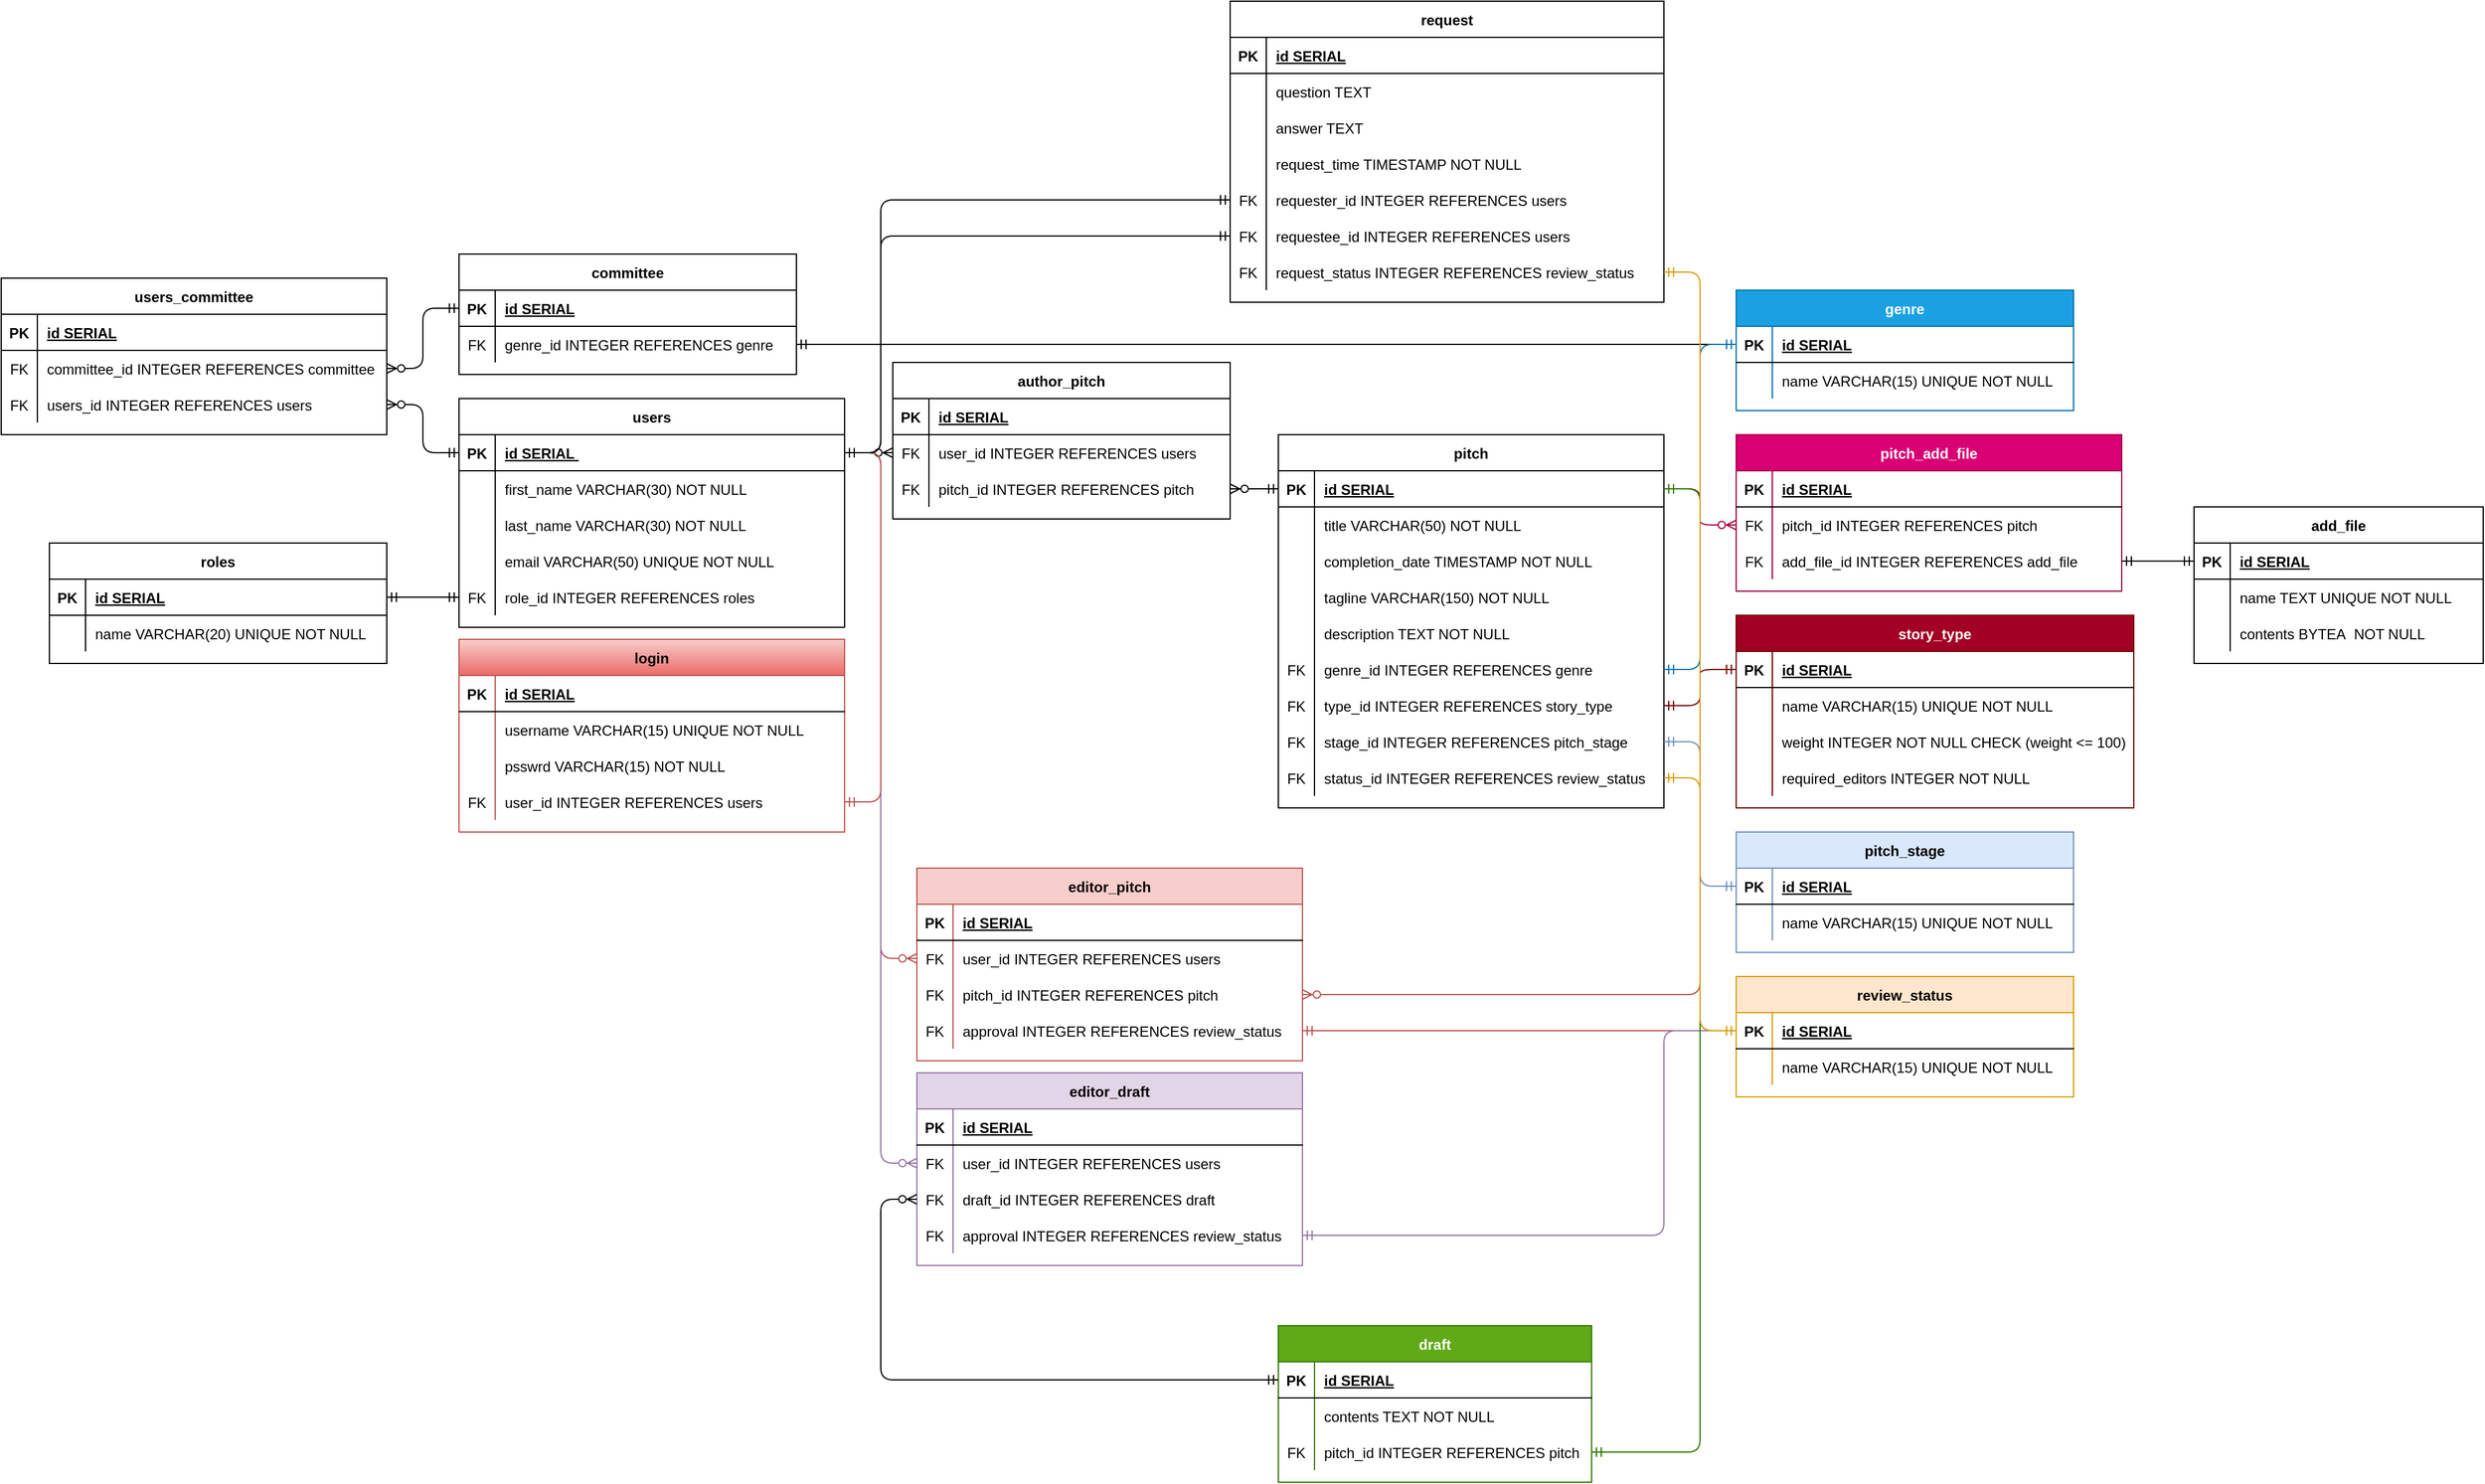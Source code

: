 <mxfile version="13.9.9" type="device"><diagram id="R2lEEEUBdFMjLlhIrx00" name="Page-1"><mxGraphModel dx="1936" dy="1946" grid="1" gridSize="10" guides="1" tooltips="1" connect="1" arrows="1" fold="1" page="1" pageScale="1" pageWidth="850" pageHeight="1100" math="0" shadow="0" extFonts="Permanent Marker^https://fonts.googleapis.com/css?family=Permanent+Marker"><root><mxCell id="0"/><mxCell id="1" parent="0"/><mxCell id="C-vyLk0tnHw3VtMMgP7b-23" value="users" style="shape=table;startSize=30;container=1;collapsible=1;childLayout=tableLayout;fixedRows=1;rowLines=0;fontStyle=1;align=center;resizeLast=1;" parent="1" vertex="1"><mxGeometry x="120" y="120" width="320" height="190" as="geometry"/></mxCell><mxCell id="C-vyLk0tnHw3VtMMgP7b-24" value="" style="shape=partialRectangle;collapsible=0;dropTarget=0;pointerEvents=0;fillColor=none;points=[[0,0.5],[1,0.5]];portConstraint=eastwest;top=0;left=0;right=0;bottom=1;" parent="C-vyLk0tnHw3VtMMgP7b-23" vertex="1"><mxGeometry y="30" width="320" height="30" as="geometry"/></mxCell><mxCell id="C-vyLk0tnHw3VtMMgP7b-25" value="PK" style="shape=partialRectangle;overflow=hidden;connectable=0;fillColor=none;top=0;left=0;bottom=0;right=0;fontStyle=1;" parent="C-vyLk0tnHw3VtMMgP7b-24" vertex="1"><mxGeometry width="30" height="30" as="geometry"/></mxCell><mxCell id="C-vyLk0tnHw3VtMMgP7b-26" value="id SERIAL " style="shape=partialRectangle;overflow=hidden;connectable=0;fillColor=none;top=0;left=0;bottom=0;right=0;align=left;spacingLeft=6;fontStyle=5;" parent="C-vyLk0tnHw3VtMMgP7b-24" vertex="1"><mxGeometry x="30" width="290" height="30" as="geometry"/></mxCell><mxCell id="i7gMAYEihtKrLQ9Au959-295" value="" style="shape=partialRectangle;collapsible=0;dropTarget=0;pointerEvents=0;fillColor=none;top=0;left=0;bottom=0;right=0;points=[[0,0.5],[1,0.5]];portConstraint=eastwest;" parent="C-vyLk0tnHw3VtMMgP7b-23" vertex="1"><mxGeometry y="60" width="320" height="30" as="geometry"/></mxCell><mxCell id="i7gMAYEihtKrLQ9Au959-296" value="" style="shape=partialRectangle;connectable=0;fillColor=none;top=0;left=0;bottom=0;right=0;editable=1;overflow=hidden;" parent="i7gMAYEihtKrLQ9Au959-295" vertex="1"><mxGeometry width="30" height="30" as="geometry"/></mxCell><mxCell id="i7gMAYEihtKrLQ9Au959-297" value="first_name VARCHAR(30) NOT NULL" style="shape=partialRectangle;connectable=0;fillColor=none;top=0;left=0;bottom=0;right=0;align=left;spacingLeft=6;overflow=hidden;" parent="i7gMAYEihtKrLQ9Au959-295" vertex="1"><mxGeometry x="30" width="290" height="30" as="geometry"/></mxCell><mxCell id="i7gMAYEihtKrLQ9Au959-298" value="" style="shape=partialRectangle;collapsible=0;dropTarget=0;pointerEvents=0;fillColor=none;top=0;left=0;bottom=0;right=0;points=[[0,0.5],[1,0.5]];portConstraint=eastwest;" parent="C-vyLk0tnHw3VtMMgP7b-23" vertex="1"><mxGeometry y="90" width="320" height="30" as="geometry"/></mxCell><mxCell id="i7gMAYEihtKrLQ9Au959-299" value="" style="shape=partialRectangle;connectable=0;fillColor=none;top=0;left=0;bottom=0;right=0;editable=1;overflow=hidden;" parent="i7gMAYEihtKrLQ9Au959-298" vertex="1"><mxGeometry width="30" height="30" as="geometry"/></mxCell><mxCell id="i7gMAYEihtKrLQ9Au959-300" value="last_name VARCHAR(30) NOT NULL" style="shape=partialRectangle;connectable=0;fillColor=none;top=0;left=0;bottom=0;right=0;align=left;spacingLeft=6;overflow=hidden;" parent="i7gMAYEihtKrLQ9Au959-298" vertex="1"><mxGeometry x="30" width="290" height="30" as="geometry"/></mxCell><mxCell id="i7gMAYEihtKrLQ9Au959-314" value="" style="shape=partialRectangle;collapsible=0;dropTarget=0;pointerEvents=0;fillColor=none;top=0;left=0;bottom=0;right=0;points=[[0,0.5],[1,0.5]];portConstraint=eastwest;" parent="C-vyLk0tnHw3VtMMgP7b-23" vertex="1"><mxGeometry y="120" width="320" height="30" as="geometry"/></mxCell><mxCell id="i7gMAYEihtKrLQ9Au959-315" value="" style="shape=partialRectangle;connectable=0;fillColor=none;top=0;left=0;bottom=0;right=0;editable=1;overflow=hidden;" parent="i7gMAYEihtKrLQ9Au959-314" vertex="1"><mxGeometry width="30" height="30" as="geometry"/></mxCell><mxCell id="i7gMAYEihtKrLQ9Au959-316" value="email VARCHAR(50) UNIQUE NOT NULL" style="shape=partialRectangle;connectable=0;fillColor=none;top=0;left=0;bottom=0;right=0;align=left;spacingLeft=6;overflow=hidden;" parent="i7gMAYEihtKrLQ9Au959-314" vertex="1"><mxGeometry x="30" width="290" height="30" as="geometry"/></mxCell><mxCell id="egUKXbipFZtmyGAjAqtG-5" value="" style="shape=partialRectangle;collapsible=0;dropTarget=0;pointerEvents=0;fillColor=none;top=0;left=0;bottom=0;right=0;points=[[0,0.5],[1,0.5]];portConstraint=eastwest;" parent="C-vyLk0tnHw3VtMMgP7b-23" vertex="1"><mxGeometry y="150" width="320" height="30" as="geometry"/></mxCell><mxCell id="egUKXbipFZtmyGAjAqtG-6" value="FK" style="shape=partialRectangle;connectable=0;fillColor=none;top=0;left=0;bottom=0;right=0;fontStyle=0;overflow=hidden;" parent="egUKXbipFZtmyGAjAqtG-5" vertex="1"><mxGeometry width="30" height="30" as="geometry"/></mxCell><mxCell id="egUKXbipFZtmyGAjAqtG-7" value="role_id INTEGER REFERENCES roles" style="shape=partialRectangle;connectable=0;fillColor=none;top=0;left=0;bottom=0;right=0;align=left;spacingLeft=6;fontStyle=0;overflow=hidden;" parent="egUKXbipFZtmyGAjAqtG-5" vertex="1"><mxGeometry x="30" width="290" height="30" as="geometry"/></mxCell><mxCell id="i7gMAYEihtKrLQ9Au959-4" value="roles" style="shape=table;startSize=30;container=1;collapsible=1;childLayout=tableLayout;fixedRows=1;rowLines=0;fontStyle=1;align=center;resizeLast=1;" parent="1" vertex="1"><mxGeometry x="-220" y="240" width="280" height="100" as="geometry"/></mxCell><mxCell id="i7gMAYEihtKrLQ9Au959-5" value="" style="shape=partialRectangle;collapsible=0;dropTarget=0;pointerEvents=0;fillColor=none;top=0;left=0;bottom=1;right=0;points=[[0,0.5],[1,0.5]];portConstraint=eastwest;" parent="i7gMAYEihtKrLQ9Au959-4" vertex="1"><mxGeometry y="30" width="280" height="30" as="geometry"/></mxCell><mxCell id="i7gMAYEihtKrLQ9Au959-6" value="PK" style="shape=partialRectangle;connectable=0;fillColor=none;top=0;left=0;bottom=0;right=0;fontStyle=1;overflow=hidden;" parent="i7gMAYEihtKrLQ9Au959-5" vertex="1"><mxGeometry width="30" height="30" as="geometry"/></mxCell><mxCell id="i7gMAYEihtKrLQ9Au959-7" value="id SERIAL" style="shape=partialRectangle;connectable=0;fillColor=none;top=0;left=0;bottom=0;right=0;align=left;spacingLeft=6;fontStyle=5;overflow=hidden;" parent="i7gMAYEihtKrLQ9Au959-5" vertex="1"><mxGeometry x="30" width="250" height="30" as="geometry"/></mxCell><mxCell id="i7gMAYEihtKrLQ9Au959-8" value="" style="shape=partialRectangle;collapsible=0;dropTarget=0;pointerEvents=0;fillColor=none;top=0;left=0;bottom=0;right=0;points=[[0,0.5],[1,0.5]];portConstraint=eastwest;" parent="i7gMAYEihtKrLQ9Au959-4" vertex="1"><mxGeometry y="60" width="280" height="30" as="geometry"/></mxCell><mxCell id="i7gMAYEihtKrLQ9Au959-9" value="" style="shape=partialRectangle;connectable=0;fillColor=none;top=0;left=0;bottom=0;right=0;editable=1;overflow=hidden;" parent="i7gMAYEihtKrLQ9Au959-8" vertex="1"><mxGeometry width="30" height="30" as="geometry"/></mxCell><mxCell id="i7gMAYEihtKrLQ9Au959-10" value="name VARCHAR(20) UNIQUE NOT NULL" style="shape=partialRectangle;connectable=0;fillColor=none;top=0;left=0;bottom=0;right=0;align=left;spacingLeft=6;overflow=hidden;" parent="i7gMAYEihtKrLQ9Au959-8" vertex="1"><mxGeometry x="30" width="250" height="30" as="geometry"/></mxCell><mxCell id="i7gMAYEihtKrLQ9Au959-17" value="committee" style="shape=table;startSize=30;container=1;collapsible=1;childLayout=tableLayout;fixedRows=1;rowLines=0;fontStyle=1;align=center;resizeLast=1;" parent="1" vertex="1"><mxGeometry x="120" width="280" height="100" as="geometry"/></mxCell><mxCell id="i7gMAYEihtKrLQ9Au959-18" value="" style="shape=partialRectangle;collapsible=0;dropTarget=0;pointerEvents=0;fillColor=none;top=0;left=0;bottom=1;right=0;points=[[0,0.5],[1,0.5]];portConstraint=eastwest;" parent="i7gMAYEihtKrLQ9Au959-17" vertex="1"><mxGeometry y="30" width="280" height="30" as="geometry"/></mxCell><mxCell id="i7gMAYEihtKrLQ9Au959-19" value="PK" style="shape=partialRectangle;connectable=0;fillColor=none;top=0;left=0;bottom=0;right=0;fontStyle=1;overflow=hidden;" parent="i7gMAYEihtKrLQ9Au959-18" vertex="1"><mxGeometry width="30" height="30" as="geometry"/></mxCell><mxCell id="i7gMAYEihtKrLQ9Au959-20" value="id SERIAL" style="shape=partialRectangle;connectable=0;fillColor=none;top=0;left=0;bottom=0;right=0;align=left;spacingLeft=6;fontStyle=5;overflow=hidden;" parent="i7gMAYEihtKrLQ9Au959-18" vertex="1"><mxGeometry x="30" width="250" height="30" as="geometry"/></mxCell><mxCell id="i7gMAYEihtKrLQ9Au959-159" value="" style="shape=partialRectangle;collapsible=0;dropTarget=0;pointerEvents=0;fillColor=none;top=0;left=0;bottom=0;right=0;points=[[0,0.5],[1,0.5]];portConstraint=eastwest;" parent="i7gMAYEihtKrLQ9Au959-17" vertex="1"><mxGeometry y="60" width="280" height="30" as="geometry"/></mxCell><mxCell id="i7gMAYEihtKrLQ9Au959-160" value="FK" style="shape=partialRectangle;connectable=0;fillColor=none;top=0;left=0;bottom=0;right=0;fontStyle=0;overflow=hidden;" parent="i7gMAYEihtKrLQ9Au959-159" vertex="1"><mxGeometry width="30" height="30" as="geometry"/></mxCell><mxCell id="i7gMAYEihtKrLQ9Au959-161" value="genre_id INTEGER REFERENCES genre" style="shape=partialRectangle;connectable=0;fillColor=none;top=0;left=0;bottom=0;right=0;align=left;spacingLeft=6;fontStyle=0;overflow=hidden;" parent="i7gMAYEihtKrLQ9Au959-159" vertex="1"><mxGeometry x="30" width="250" height="30" as="geometry"/></mxCell><mxCell id="i7gMAYEihtKrLQ9Au959-47" value="users_committee" style="shape=table;startSize=30;container=1;collapsible=1;childLayout=tableLayout;fixedRows=1;rowLines=0;fontStyle=1;align=center;resizeLast=1;" parent="1" vertex="1"><mxGeometry x="-260" y="20" width="320" height="130" as="geometry"/></mxCell><mxCell id="i7gMAYEihtKrLQ9Au959-48" value="" style="shape=partialRectangle;collapsible=0;dropTarget=0;pointerEvents=0;fillColor=none;top=0;left=0;bottom=1;right=0;points=[[0,0.5],[1,0.5]];portConstraint=eastwest;" parent="i7gMAYEihtKrLQ9Au959-47" vertex="1"><mxGeometry y="30" width="320" height="30" as="geometry"/></mxCell><mxCell id="i7gMAYEihtKrLQ9Au959-49" value="PK" style="shape=partialRectangle;connectable=0;fillColor=none;top=0;left=0;bottom=0;right=0;fontStyle=1;overflow=hidden;" parent="i7gMAYEihtKrLQ9Au959-48" vertex="1"><mxGeometry width="30" height="30" as="geometry"/></mxCell><mxCell id="i7gMAYEihtKrLQ9Au959-50" value="id SERIAL" style="shape=partialRectangle;connectable=0;fillColor=none;top=0;left=0;bottom=0;right=0;align=left;spacingLeft=6;fontStyle=5;overflow=hidden;" parent="i7gMAYEihtKrLQ9Au959-48" vertex="1"><mxGeometry x="30" width="290" height="30" as="geometry"/></mxCell><mxCell id="i7gMAYEihtKrLQ9Au959-51" value="" style="shape=partialRectangle;collapsible=0;dropTarget=0;pointerEvents=0;fillColor=none;top=0;left=0;bottom=0;right=0;points=[[0,0.5],[1,0.5]];portConstraint=eastwest;" parent="i7gMAYEihtKrLQ9Au959-47" vertex="1"><mxGeometry y="60" width="320" height="30" as="geometry"/></mxCell><mxCell id="i7gMAYEihtKrLQ9Au959-52" value="FK" style="shape=partialRectangle;connectable=0;fillColor=none;top=0;left=0;bottom=0;right=0;editable=1;overflow=hidden;" parent="i7gMAYEihtKrLQ9Au959-51" vertex="1"><mxGeometry width="30" height="30" as="geometry"/></mxCell><mxCell id="i7gMAYEihtKrLQ9Au959-53" value="committee_id INTEGER REFERENCES committee" style="shape=partialRectangle;connectable=0;fillColor=none;top=0;left=0;bottom=0;right=0;align=left;spacingLeft=6;overflow=hidden;" parent="i7gMAYEihtKrLQ9Au959-51" vertex="1"><mxGeometry x="30" width="290" height="30" as="geometry"/></mxCell><mxCell id="i7gMAYEihtKrLQ9Au959-54" value="" style="shape=partialRectangle;collapsible=0;dropTarget=0;pointerEvents=0;fillColor=none;top=0;left=0;bottom=0;right=0;points=[[0,0.5],[1,0.5]];portConstraint=eastwest;" parent="i7gMAYEihtKrLQ9Au959-47" vertex="1"><mxGeometry y="90" width="320" height="30" as="geometry"/></mxCell><mxCell id="i7gMAYEihtKrLQ9Au959-55" value="FK" style="shape=partialRectangle;connectable=0;fillColor=none;top=0;left=0;bottom=0;right=0;editable=1;overflow=hidden;" parent="i7gMAYEihtKrLQ9Au959-54" vertex="1"><mxGeometry width="30" height="30" as="geometry"/></mxCell><mxCell id="i7gMAYEihtKrLQ9Au959-56" value="users_id INTEGER REFERENCES users" style="shape=partialRectangle;connectable=0;fillColor=none;top=0;left=0;bottom=0;right=0;align=left;spacingLeft=6;overflow=hidden;" parent="i7gMAYEihtKrLQ9Au959-54" vertex="1"><mxGeometry x="30" width="290" height="30" as="geometry"/></mxCell><mxCell id="i7gMAYEihtKrLQ9Au959-61" value="" style="edgeStyle=entityRelationEdgeStyle;fontSize=12;html=1;endArrow=ERzeroToMany;startArrow=ERmandOne;" parent="1" source="i7gMAYEihtKrLQ9Au959-18" target="i7gMAYEihtKrLQ9Au959-51" edge="1"><mxGeometry width="100" height="100" relative="1" as="geometry"><mxPoint x="-20" y="650" as="sourcePoint"/><mxPoint x="80" y="550" as="targetPoint"/></mxGeometry></mxCell><mxCell id="i7gMAYEihtKrLQ9Au959-74" value="" style="edgeStyle=entityRelationEdgeStyle;fontSize=12;html=1;endArrow=ERzeroToMany;startArrow=ERmandOne;" parent="1" source="C-vyLk0tnHw3VtMMgP7b-24" target="i7gMAYEihtKrLQ9Au959-54" edge="1"><mxGeometry width="100" height="100" relative="1" as="geometry"><mxPoint x="-70" y="570" as="sourcePoint"/><mxPoint x="30" y="470" as="targetPoint"/></mxGeometry></mxCell><mxCell id="i7gMAYEihtKrLQ9Au959-75" value="pitch" style="shape=table;startSize=30;container=1;collapsible=1;childLayout=tableLayout;fixedRows=1;rowLines=0;fontStyle=1;align=center;resizeLast=1;" parent="1" vertex="1"><mxGeometry x="800" y="150" width="320" height="310" as="geometry"/></mxCell><mxCell id="i7gMAYEihtKrLQ9Au959-76" value="" style="shape=partialRectangle;collapsible=0;dropTarget=0;pointerEvents=0;fillColor=none;top=0;left=0;bottom=1;right=0;points=[[0,0.5],[1,0.5]];portConstraint=eastwest;" parent="i7gMAYEihtKrLQ9Au959-75" vertex="1"><mxGeometry y="30" width="320" height="30" as="geometry"/></mxCell><mxCell id="i7gMAYEihtKrLQ9Au959-77" value="PK" style="shape=partialRectangle;connectable=0;fillColor=none;top=0;left=0;bottom=0;right=0;fontStyle=1;overflow=hidden;" parent="i7gMAYEihtKrLQ9Au959-76" vertex="1"><mxGeometry width="30" height="30" as="geometry"/></mxCell><mxCell id="i7gMAYEihtKrLQ9Au959-78" value="id SERIAL" style="shape=partialRectangle;connectable=0;fillColor=none;top=0;left=0;bottom=0;right=0;align=left;spacingLeft=6;fontStyle=5;overflow=hidden;" parent="i7gMAYEihtKrLQ9Au959-76" vertex="1"><mxGeometry x="30" width="290" height="30" as="geometry"/></mxCell><mxCell id="i7gMAYEihtKrLQ9Au959-79" value="" style="shape=partialRectangle;collapsible=0;dropTarget=0;pointerEvents=0;fillColor=none;top=0;left=0;bottom=0;right=0;points=[[0,0.5],[1,0.5]];portConstraint=eastwest;" parent="i7gMAYEihtKrLQ9Au959-75" vertex="1"><mxGeometry y="60" width="320" height="30" as="geometry"/></mxCell><mxCell id="i7gMAYEihtKrLQ9Au959-80" value="" style="shape=partialRectangle;connectable=0;fillColor=none;top=0;left=0;bottom=0;right=0;editable=1;overflow=hidden;" parent="i7gMAYEihtKrLQ9Au959-79" vertex="1"><mxGeometry width="30" height="30" as="geometry"/></mxCell><mxCell id="i7gMAYEihtKrLQ9Au959-81" value="title VARCHAR(50) NOT NULL" style="shape=partialRectangle;connectable=0;fillColor=none;top=0;left=0;bottom=0;right=0;align=left;spacingLeft=6;overflow=hidden;" parent="i7gMAYEihtKrLQ9Au959-79" vertex="1"><mxGeometry x="30" width="290" height="30" as="geometry"/></mxCell><mxCell id="i7gMAYEihtKrLQ9Au959-163" value="" style="shape=partialRectangle;collapsible=0;dropTarget=0;pointerEvents=0;fillColor=none;top=0;left=0;bottom=0;right=0;points=[[0,0.5],[1,0.5]];portConstraint=eastwest;" parent="i7gMAYEihtKrLQ9Au959-75" vertex="1"><mxGeometry y="90" width="320" height="30" as="geometry"/></mxCell><mxCell id="i7gMAYEihtKrLQ9Au959-164" value="" style="shape=partialRectangle;connectable=0;fillColor=none;top=0;left=0;bottom=0;right=0;editable=1;overflow=hidden;" parent="i7gMAYEihtKrLQ9Au959-163" vertex="1"><mxGeometry width="30" height="30" as="geometry"/></mxCell><mxCell id="i7gMAYEihtKrLQ9Au959-165" value="completion_date TIMESTAMP NOT NULL" style="shape=partialRectangle;connectable=0;fillColor=none;top=0;left=0;bottom=0;right=0;align=left;spacingLeft=6;overflow=hidden;" parent="i7gMAYEihtKrLQ9Au959-163" vertex="1"><mxGeometry x="30" width="290" height="30" as="geometry"/></mxCell><mxCell id="i7gMAYEihtKrLQ9Au959-166" value="" style="shape=partialRectangle;collapsible=0;dropTarget=0;pointerEvents=0;fillColor=none;top=0;left=0;bottom=0;right=0;points=[[0,0.5],[1,0.5]];portConstraint=eastwest;" parent="i7gMAYEihtKrLQ9Au959-75" vertex="1"><mxGeometry y="120" width="320" height="30" as="geometry"/></mxCell><mxCell id="i7gMAYEihtKrLQ9Au959-167" value="" style="shape=partialRectangle;connectable=0;fillColor=none;top=0;left=0;bottom=0;right=0;editable=1;overflow=hidden;" parent="i7gMAYEihtKrLQ9Au959-166" vertex="1"><mxGeometry width="30" height="30" as="geometry"/></mxCell><mxCell id="i7gMAYEihtKrLQ9Au959-168" value="tagline VARCHAR(150) NOT NULL" style="shape=partialRectangle;connectable=0;fillColor=none;top=0;left=0;bottom=0;right=0;align=left;spacingLeft=6;overflow=hidden;" parent="i7gMAYEihtKrLQ9Au959-166" vertex="1"><mxGeometry x="30" width="290" height="30" as="geometry"/></mxCell><mxCell id="i7gMAYEihtKrLQ9Au959-169" value="" style="shape=partialRectangle;collapsible=0;dropTarget=0;pointerEvents=0;fillColor=none;top=0;left=0;bottom=0;right=0;points=[[0,0.5],[1,0.5]];portConstraint=eastwest;" parent="i7gMAYEihtKrLQ9Au959-75" vertex="1"><mxGeometry y="150" width="320" height="30" as="geometry"/></mxCell><mxCell id="i7gMAYEihtKrLQ9Au959-170" value="" style="shape=partialRectangle;connectable=0;fillColor=none;top=0;left=0;bottom=0;right=0;editable=1;overflow=hidden;" parent="i7gMAYEihtKrLQ9Au959-169" vertex="1"><mxGeometry width="30" height="30" as="geometry"/></mxCell><mxCell id="i7gMAYEihtKrLQ9Au959-171" value="description TEXT NOT NULL" style="shape=partialRectangle;connectable=0;fillColor=none;top=0;left=0;bottom=0;right=0;align=left;spacingLeft=6;overflow=hidden;" parent="i7gMAYEihtKrLQ9Au959-169" vertex="1"><mxGeometry x="30" width="290" height="30" as="geometry"/></mxCell><mxCell id="i7gMAYEihtKrLQ9Au959-292" value="" style="shape=partialRectangle;collapsible=0;dropTarget=0;pointerEvents=0;fillColor=none;top=0;left=0;bottom=0;right=0;points=[[0,0.5],[1,0.5]];portConstraint=eastwest;" parent="i7gMAYEihtKrLQ9Au959-75" vertex="1"><mxGeometry y="180" width="320" height="30" as="geometry"/></mxCell><mxCell id="i7gMAYEihtKrLQ9Au959-293" value="FK" style="shape=partialRectangle;connectable=0;fillColor=none;top=0;left=0;bottom=0;right=0;fontStyle=0;overflow=hidden;" parent="i7gMAYEihtKrLQ9Au959-292" vertex="1"><mxGeometry width="30" height="30" as="geometry"/></mxCell><mxCell id="i7gMAYEihtKrLQ9Au959-294" value="genre_id INTEGER REFERENCES genre" style="shape=partialRectangle;connectable=0;fillColor=none;top=0;left=0;bottom=0;right=0;align=left;spacingLeft=6;fontStyle=0;overflow=hidden;" parent="i7gMAYEihtKrLQ9Au959-292" vertex="1"><mxGeometry x="30" width="290" height="30" as="geometry"/></mxCell><mxCell id="i7gMAYEihtKrLQ9Au959-82" value="" style="shape=partialRectangle;collapsible=0;dropTarget=0;pointerEvents=0;fillColor=none;top=0;left=0;bottom=0;right=0;points=[[0,0.5],[1,0.5]];portConstraint=eastwest;" parent="i7gMAYEihtKrLQ9Au959-75" vertex="1"><mxGeometry y="210" width="320" height="30" as="geometry"/></mxCell><mxCell id="i7gMAYEihtKrLQ9Au959-83" value="FK" style="shape=partialRectangle;connectable=0;fillColor=none;top=0;left=0;bottom=0;right=0;editable=1;overflow=hidden;" parent="i7gMAYEihtKrLQ9Au959-82" vertex="1"><mxGeometry width="30" height="30" as="geometry"/></mxCell><mxCell id="i7gMAYEihtKrLQ9Au959-84" value="type_id INTEGER REFERENCES story_type" style="shape=partialRectangle;connectable=0;fillColor=none;top=0;left=0;bottom=0;right=0;align=left;spacingLeft=6;overflow=hidden;" parent="i7gMAYEihtKrLQ9Au959-82" vertex="1"><mxGeometry x="30" width="290" height="30" as="geometry"/></mxCell><mxCell id="i7gMAYEihtKrLQ9Au959-238" value="" style="shape=partialRectangle;collapsible=0;dropTarget=0;pointerEvents=0;fillColor=none;top=0;left=0;bottom=0;right=0;points=[[0,0.5],[1,0.5]];portConstraint=eastwest;" parent="i7gMAYEihtKrLQ9Au959-75" vertex="1"><mxGeometry y="240" width="320" height="30" as="geometry"/></mxCell><mxCell id="i7gMAYEihtKrLQ9Au959-239" value="FK" style="shape=partialRectangle;connectable=0;fillColor=none;top=0;left=0;bottom=0;right=0;fontStyle=0;overflow=hidden;" parent="i7gMAYEihtKrLQ9Au959-238" vertex="1"><mxGeometry width="30" height="30" as="geometry"/></mxCell><mxCell id="i7gMAYEihtKrLQ9Au959-240" value="stage_id INTEGER REFERENCES pitch_stage" style="shape=partialRectangle;connectable=0;fillColor=none;top=0;left=0;bottom=0;right=0;align=left;spacingLeft=6;fontStyle=0;overflow=hidden;" parent="i7gMAYEihtKrLQ9Au959-238" vertex="1"><mxGeometry x="30" width="290" height="30" as="geometry"/></mxCell><mxCell id="i7gMAYEihtKrLQ9Au959-85" value="" style="shape=partialRectangle;collapsible=0;dropTarget=0;pointerEvents=0;fillColor=none;top=0;left=0;bottom=0;right=0;points=[[0,0.5],[1,0.5]];portConstraint=eastwest;" parent="i7gMAYEihtKrLQ9Au959-75" vertex="1"><mxGeometry y="270" width="320" height="30" as="geometry"/></mxCell><mxCell id="i7gMAYEihtKrLQ9Au959-86" value="FK" style="shape=partialRectangle;connectable=0;fillColor=none;top=0;left=0;bottom=0;right=0;editable=1;overflow=hidden;" parent="i7gMAYEihtKrLQ9Au959-85" vertex="1"><mxGeometry width="30" height="30" as="geometry"/></mxCell><mxCell id="i7gMAYEihtKrLQ9Au959-87" value="status_id INTEGER REFERENCES review_status" style="shape=partialRectangle;connectable=0;fillColor=none;top=0;left=0;bottom=0;right=0;align=left;spacingLeft=6;overflow=hidden;" parent="i7gMAYEihtKrLQ9Au959-85" vertex="1"><mxGeometry x="30" width="290" height="30" as="geometry"/></mxCell><mxCell id="i7gMAYEihtKrLQ9Au959-88" value="review_status" style="shape=table;startSize=30;container=1;collapsible=1;childLayout=tableLayout;fixedRows=1;rowLines=0;fontStyle=1;align=center;resizeLast=1;fillColor=#ffe6cc;strokeColor=#d79b00;" parent="1" vertex="1"><mxGeometry x="1180" y="600" width="280" height="100" as="geometry"/></mxCell><mxCell id="i7gMAYEihtKrLQ9Au959-89" value="" style="shape=partialRectangle;collapsible=0;dropTarget=0;pointerEvents=0;fillColor=none;top=0;left=0;bottom=1;right=0;points=[[0,0.5],[1,0.5]];portConstraint=eastwest;" parent="i7gMAYEihtKrLQ9Au959-88" vertex="1"><mxGeometry y="30" width="280" height="30" as="geometry"/></mxCell><mxCell id="i7gMAYEihtKrLQ9Au959-90" value="PK" style="shape=partialRectangle;connectable=0;fillColor=none;top=0;left=0;bottom=0;right=0;fontStyle=1;overflow=hidden;" parent="i7gMAYEihtKrLQ9Au959-89" vertex="1"><mxGeometry width="30" height="30" as="geometry"/></mxCell><mxCell id="i7gMAYEihtKrLQ9Au959-91" value="id SERIAL" style="shape=partialRectangle;connectable=0;fillColor=none;top=0;left=0;bottom=0;right=0;align=left;spacingLeft=6;fontStyle=5;overflow=hidden;" parent="i7gMAYEihtKrLQ9Au959-89" vertex="1"><mxGeometry x="30" width="250" height="30" as="geometry"/></mxCell><mxCell id="i7gMAYEihtKrLQ9Au959-92" value="" style="shape=partialRectangle;collapsible=0;dropTarget=0;pointerEvents=0;fillColor=none;top=0;left=0;bottom=0;right=0;points=[[0,0.5],[1,0.5]];portConstraint=eastwest;" parent="i7gMAYEihtKrLQ9Au959-88" vertex="1"><mxGeometry y="60" width="280" height="30" as="geometry"/></mxCell><mxCell id="i7gMAYEihtKrLQ9Au959-93" value="" style="shape=partialRectangle;connectable=0;fillColor=none;top=0;left=0;bottom=0;right=0;editable=1;overflow=hidden;" parent="i7gMAYEihtKrLQ9Au959-92" vertex="1"><mxGeometry width="30" height="30" as="geometry"/></mxCell><mxCell id="i7gMAYEihtKrLQ9Au959-94" value="name VARCHAR(15) UNIQUE NOT NULL" style="shape=partialRectangle;connectable=0;fillColor=none;top=0;left=0;bottom=0;right=0;align=left;spacingLeft=6;overflow=hidden;" parent="i7gMAYEihtKrLQ9Au959-92" vertex="1"><mxGeometry x="30" width="250" height="30" as="geometry"/></mxCell><mxCell id="i7gMAYEihtKrLQ9Au959-101" value="" style="edgeStyle=entityRelationEdgeStyle;fontSize=12;html=1;endArrow=ERmandOne;startArrow=ERmandOne;fillColor=#ffe6cc;strokeColor=#d79b00;" parent="1" source="i7gMAYEihtKrLQ9Au959-85" target="i7gMAYEihtKrLQ9Au959-89" edge="1"><mxGeometry width="100" height="100" relative="1" as="geometry"><mxPoint x="1110" y="285" as="sourcePoint"/><mxPoint x="430" y="670" as="targetPoint"/></mxGeometry></mxCell><mxCell id="i7gMAYEihtKrLQ9Au959-102" value="author_pitch" style="shape=table;startSize=30;container=1;collapsible=1;childLayout=tableLayout;fixedRows=1;rowLines=0;fontStyle=1;align=center;resizeLast=1;" parent="1" vertex="1"><mxGeometry x="480" y="90" width="280" height="130" as="geometry"/></mxCell><mxCell id="i7gMAYEihtKrLQ9Au959-103" value="" style="shape=partialRectangle;collapsible=0;dropTarget=0;pointerEvents=0;fillColor=none;top=0;left=0;bottom=1;right=0;points=[[0,0.5],[1,0.5]];portConstraint=eastwest;" parent="i7gMAYEihtKrLQ9Au959-102" vertex="1"><mxGeometry y="30" width="280" height="30" as="geometry"/></mxCell><mxCell id="i7gMAYEihtKrLQ9Au959-104" value="PK" style="shape=partialRectangle;connectable=0;fillColor=none;top=0;left=0;bottom=0;right=0;fontStyle=1;overflow=hidden;" parent="i7gMAYEihtKrLQ9Au959-103" vertex="1"><mxGeometry width="30" height="30" as="geometry"/></mxCell><mxCell id="i7gMAYEihtKrLQ9Au959-105" value="id SERIAL" style="shape=partialRectangle;connectable=0;fillColor=none;top=0;left=0;bottom=0;right=0;align=left;spacingLeft=6;fontStyle=5;overflow=hidden;" parent="i7gMAYEihtKrLQ9Au959-103" vertex="1"><mxGeometry x="30" width="250" height="30" as="geometry"/></mxCell><mxCell id="i7gMAYEihtKrLQ9Au959-106" value="" style="shape=partialRectangle;collapsible=0;dropTarget=0;pointerEvents=0;fillColor=none;top=0;left=0;bottom=0;right=0;points=[[0,0.5],[1,0.5]];portConstraint=eastwest;" parent="i7gMAYEihtKrLQ9Au959-102" vertex="1"><mxGeometry y="60" width="280" height="30" as="geometry"/></mxCell><mxCell id="i7gMAYEihtKrLQ9Au959-107" value="FK" style="shape=partialRectangle;connectable=0;fillColor=none;top=0;left=0;bottom=0;right=0;editable=1;overflow=hidden;" parent="i7gMAYEihtKrLQ9Au959-106" vertex="1"><mxGeometry width="30" height="30" as="geometry"/></mxCell><mxCell id="i7gMAYEihtKrLQ9Au959-108" value="user_id INTEGER REFERENCES users" style="shape=partialRectangle;connectable=0;fillColor=none;top=0;left=0;bottom=0;right=0;align=left;spacingLeft=6;overflow=hidden;" parent="i7gMAYEihtKrLQ9Au959-106" vertex="1"><mxGeometry x="30" width="250" height="30" as="geometry"/></mxCell><mxCell id="i7gMAYEihtKrLQ9Au959-109" value="" style="shape=partialRectangle;collapsible=0;dropTarget=0;pointerEvents=0;fillColor=none;top=0;left=0;bottom=0;right=0;points=[[0,0.5],[1,0.5]];portConstraint=eastwest;" parent="i7gMAYEihtKrLQ9Au959-102" vertex="1"><mxGeometry y="90" width="280" height="30" as="geometry"/></mxCell><mxCell id="i7gMAYEihtKrLQ9Au959-110" value="FK" style="shape=partialRectangle;connectable=0;fillColor=none;top=0;left=0;bottom=0;right=0;editable=1;overflow=hidden;" parent="i7gMAYEihtKrLQ9Au959-109" vertex="1"><mxGeometry width="30" height="30" as="geometry"/></mxCell><mxCell id="i7gMAYEihtKrLQ9Au959-111" value="pitch_id INTEGER REFERENCES pitch" style="shape=partialRectangle;connectable=0;fillColor=none;top=0;left=0;bottom=0;right=0;align=left;spacingLeft=6;overflow=hidden;" parent="i7gMAYEihtKrLQ9Au959-109" vertex="1"><mxGeometry x="30" width="250" height="30" as="geometry"/></mxCell><mxCell id="i7gMAYEihtKrLQ9Au959-115" value="" style="edgeStyle=entityRelationEdgeStyle;fontSize=12;html=1;endArrow=ERzeroToMany;startArrow=ERmandOne;" parent="1" source="C-vyLk0tnHw3VtMMgP7b-24" target="i7gMAYEihtKrLQ9Au959-106" edge="1"><mxGeometry width="100" height="100" relative="1" as="geometry"><mxPoint x="410" y="570" as="sourcePoint"/><mxPoint x="510" y="470" as="targetPoint"/></mxGeometry></mxCell><mxCell id="i7gMAYEihtKrLQ9Au959-116" value="" style="edgeStyle=entityRelationEdgeStyle;fontSize=12;html=1;endArrow=ERzeroToMany;startArrow=ERmandOne;" parent="1" source="i7gMAYEihtKrLQ9Au959-76" target="i7gMAYEihtKrLQ9Au959-109" edge="1"><mxGeometry width="100" height="100" relative="1" as="geometry"><mxPoint x="360" y="600" as="sourcePoint"/><mxPoint x="750" y="250" as="targetPoint"/></mxGeometry></mxCell><mxCell id="i7gMAYEihtKrLQ9Au959-117" value="story_type" style="shape=table;startSize=30;container=1;collapsible=1;childLayout=tableLayout;fixedRows=1;rowLines=0;fontStyle=1;align=center;resizeLast=1;fillColor=#a20025;strokeColor=#6F0000;fontColor=#ffffff;" parent="1" vertex="1"><mxGeometry x="1180" y="300" width="330" height="160" as="geometry"/></mxCell><mxCell id="i7gMAYEihtKrLQ9Au959-118" value="" style="shape=partialRectangle;collapsible=0;dropTarget=0;pointerEvents=0;fillColor=none;top=0;left=0;bottom=1;right=0;points=[[0,0.5],[1,0.5]];portConstraint=eastwest;" parent="i7gMAYEihtKrLQ9Au959-117" vertex="1"><mxGeometry y="30" width="330" height="30" as="geometry"/></mxCell><mxCell id="i7gMAYEihtKrLQ9Au959-119" value="PK" style="shape=partialRectangle;connectable=0;fillColor=none;top=0;left=0;bottom=0;right=0;fontStyle=1;overflow=hidden;" parent="i7gMAYEihtKrLQ9Au959-118" vertex="1"><mxGeometry width="30" height="30" as="geometry"/></mxCell><mxCell id="i7gMAYEihtKrLQ9Au959-120" value="id SERIAL" style="shape=partialRectangle;connectable=0;fillColor=none;top=0;left=0;bottom=0;right=0;align=left;spacingLeft=6;fontStyle=5;overflow=hidden;" parent="i7gMAYEihtKrLQ9Au959-118" vertex="1"><mxGeometry x="30" width="300" height="30" as="geometry"/></mxCell><mxCell id="i7gMAYEihtKrLQ9Au959-121" value="" style="shape=partialRectangle;collapsible=0;dropTarget=0;pointerEvents=0;fillColor=none;top=0;left=0;bottom=0;right=0;points=[[0,0.5],[1,0.5]];portConstraint=eastwest;" parent="i7gMAYEihtKrLQ9Au959-117" vertex="1"><mxGeometry y="60" width="330" height="30" as="geometry"/></mxCell><mxCell id="i7gMAYEihtKrLQ9Au959-122" value="" style="shape=partialRectangle;connectable=0;fillColor=none;top=0;left=0;bottom=0;right=0;editable=1;overflow=hidden;" parent="i7gMAYEihtKrLQ9Au959-121" vertex="1"><mxGeometry width="30" height="30" as="geometry"/></mxCell><mxCell id="i7gMAYEihtKrLQ9Au959-123" value="name VARCHAR(15) UNIQUE NOT NULL" style="shape=partialRectangle;connectable=0;fillColor=none;top=0;left=0;bottom=0;right=0;align=left;spacingLeft=6;overflow=hidden;" parent="i7gMAYEihtKrLQ9Au959-121" vertex="1"><mxGeometry x="30" width="300" height="30" as="geometry"/></mxCell><mxCell id="i7gMAYEihtKrLQ9Au959-127" value="" style="shape=partialRectangle;collapsible=0;dropTarget=0;pointerEvents=0;fillColor=none;top=0;left=0;bottom=0;right=0;points=[[0,0.5],[1,0.5]];portConstraint=eastwest;" parent="i7gMAYEihtKrLQ9Au959-117" vertex="1"><mxGeometry y="90" width="330" height="30" as="geometry"/></mxCell><mxCell id="i7gMAYEihtKrLQ9Au959-128" value="" style="shape=partialRectangle;connectable=0;fillColor=none;top=0;left=0;bottom=0;right=0;editable=1;overflow=hidden;" parent="i7gMAYEihtKrLQ9Au959-127" vertex="1"><mxGeometry width="30" height="30" as="geometry"/></mxCell><mxCell id="i7gMAYEihtKrLQ9Au959-129" value="weight INTEGER NOT NULL CHECK (weight &lt;= 100)" style="shape=partialRectangle;connectable=0;fillColor=none;top=0;left=0;bottom=0;right=0;align=left;spacingLeft=6;overflow=hidden;" parent="i7gMAYEihtKrLQ9Au959-127" vertex="1"><mxGeometry x="30" width="300" height="30" as="geometry"/></mxCell><mxCell id="i7gMAYEihtKrLQ9Au959-124" value="" style="shape=partialRectangle;collapsible=0;dropTarget=0;pointerEvents=0;fillColor=none;top=0;left=0;bottom=0;right=0;points=[[0,0.5],[1,0.5]];portConstraint=eastwest;" parent="i7gMAYEihtKrLQ9Au959-117" vertex="1"><mxGeometry y="120" width="330" height="30" as="geometry"/></mxCell><mxCell id="i7gMAYEihtKrLQ9Au959-125" value="" style="shape=partialRectangle;connectable=0;fillColor=none;top=0;left=0;bottom=0;right=0;editable=1;overflow=hidden;" parent="i7gMAYEihtKrLQ9Au959-124" vertex="1"><mxGeometry width="30" height="30" as="geometry"/></mxCell><mxCell id="i7gMAYEihtKrLQ9Au959-126" value="required_editors INTEGER NOT NULL" style="shape=partialRectangle;connectable=0;fillColor=none;top=0;left=0;bottom=0;right=0;align=left;spacingLeft=6;overflow=hidden;" parent="i7gMAYEihtKrLQ9Au959-124" vertex="1"><mxGeometry x="30" width="300" height="30" as="geometry"/></mxCell><mxCell id="i7gMAYEihtKrLQ9Au959-130" value="" style="edgeStyle=entityRelationEdgeStyle;fontSize=12;html=1;endArrow=ERmandOne;startArrow=ERmandOne;fillColor=#a20025;strokeColor=#6F0000;" parent="1" source="i7gMAYEihtKrLQ9Au959-82" target="i7gMAYEihtKrLQ9Au959-118" edge="1"><mxGeometry width="100" height="100" relative="1" as="geometry"><mxPoint x="1110" y="255" as="sourcePoint"/><mxPoint x="800" y="650" as="targetPoint"/></mxGeometry></mxCell><mxCell id="i7gMAYEihtKrLQ9Au959-131" value="genre" style="shape=table;startSize=30;container=1;collapsible=1;childLayout=tableLayout;fixedRows=1;rowLines=0;fontStyle=1;align=center;resizeLast=1;fillColor=#1ba1e2;strokeColor=#006EAF;fontColor=#ffffff;" parent="1" vertex="1"><mxGeometry x="1180" y="30" width="280" height="100" as="geometry"/></mxCell><mxCell id="i7gMAYEihtKrLQ9Au959-132" value="" style="shape=partialRectangle;collapsible=0;dropTarget=0;pointerEvents=0;fillColor=none;top=0;left=0;bottom=1;right=0;points=[[0,0.5],[1,0.5]];portConstraint=eastwest;" parent="i7gMAYEihtKrLQ9Au959-131" vertex="1"><mxGeometry y="30" width="280" height="30" as="geometry"/></mxCell><mxCell id="i7gMAYEihtKrLQ9Au959-133" value="PK" style="shape=partialRectangle;connectable=0;fillColor=none;top=0;left=0;bottom=0;right=0;fontStyle=1;overflow=hidden;" parent="i7gMAYEihtKrLQ9Au959-132" vertex="1"><mxGeometry width="30" height="30" as="geometry"/></mxCell><mxCell id="i7gMAYEihtKrLQ9Au959-134" value="id SERIAL" style="shape=partialRectangle;connectable=0;fillColor=none;top=0;left=0;bottom=0;right=0;align=left;spacingLeft=6;fontStyle=5;overflow=hidden;" parent="i7gMAYEihtKrLQ9Au959-132" vertex="1"><mxGeometry x="30" width="250" height="30" as="geometry"/></mxCell><mxCell id="i7gMAYEihtKrLQ9Au959-135" value="" style="shape=partialRectangle;collapsible=0;dropTarget=0;pointerEvents=0;fillColor=none;top=0;left=0;bottom=0;right=0;points=[[0,0.5],[1,0.5]];portConstraint=eastwest;" parent="i7gMAYEihtKrLQ9Au959-131" vertex="1"><mxGeometry y="60" width="280" height="30" as="geometry"/></mxCell><mxCell id="i7gMAYEihtKrLQ9Au959-136" value="" style="shape=partialRectangle;connectable=0;fillColor=none;top=0;left=0;bottom=0;right=0;editable=1;overflow=hidden;" parent="i7gMAYEihtKrLQ9Au959-135" vertex="1"><mxGeometry width="30" height="30" as="geometry"/></mxCell><mxCell id="i7gMAYEihtKrLQ9Au959-137" value="name VARCHAR(15) UNIQUE NOT NULL" style="shape=partialRectangle;connectable=0;fillColor=none;top=0;left=0;bottom=0;right=0;align=left;spacingLeft=6;overflow=hidden;" parent="i7gMAYEihtKrLQ9Au959-135" vertex="1"><mxGeometry x="30" width="250" height="30" as="geometry"/></mxCell><mxCell id="i7gMAYEihtKrLQ9Au959-162" value="" style="edgeStyle=entityRelationEdgeStyle;fontSize=12;html=1;endArrow=ERmandOne;startArrow=ERmandOne;" parent="1" source="i7gMAYEihtKrLQ9Au959-159" target="i7gMAYEihtKrLQ9Au959-132" edge="1"><mxGeometry width="100" height="100" relative="1" as="geometry"><mxPoint x="1090" y="510" as="sourcePoint"/><mxPoint x="1190" y="410" as="targetPoint"/></mxGeometry></mxCell><mxCell id="i7gMAYEihtKrLQ9Au959-172" value="pitch_add_file" style="shape=table;startSize=30;container=1;collapsible=1;childLayout=tableLayout;fixedRows=1;rowLines=0;fontStyle=1;align=center;resizeLast=1;fillColor=#d80073;strokeColor=#A50040;fontColor=#ffffff;" parent="1" vertex="1"><mxGeometry x="1180" y="150" width="320" height="130" as="geometry"/></mxCell><mxCell id="i7gMAYEihtKrLQ9Au959-173" value="" style="shape=partialRectangle;collapsible=0;dropTarget=0;pointerEvents=0;fillColor=none;top=0;left=0;bottom=1;right=0;points=[[0,0.5],[1,0.5]];portConstraint=eastwest;" parent="i7gMAYEihtKrLQ9Au959-172" vertex="1"><mxGeometry y="30" width="320" height="30" as="geometry"/></mxCell><mxCell id="i7gMAYEihtKrLQ9Au959-174" value="PK" style="shape=partialRectangle;connectable=0;fillColor=none;top=0;left=0;bottom=0;right=0;fontStyle=1;overflow=hidden;" parent="i7gMAYEihtKrLQ9Au959-173" vertex="1"><mxGeometry width="30" height="30" as="geometry"/></mxCell><mxCell id="i7gMAYEihtKrLQ9Au959-175" value="id SERIAL" style="shape=partialRectangle;connectable=0;fillColor=none;top=0;left=0;bottom=0;right=0;align=left;spacingLeft=6;fontStyle=5;overflow=hidden;" parent="i7gMAYEihtKrLQ9Au959-173" vertex="1"><mxGeometry x="30" width="290" height="30" as="geometry"/></mxCell><mxCell id="i7gMAYEihtKrLQ9Au959-176" value="" style="shape=partialRectangle;collapsible=0;dropTarget=0;pointerEvents=0;fillColor=none;top=0;left=0;bottom=0;right=0;points=[[0,0.5],[1,0.5]];portConstraint=eastwest;" parent="i7gMAYEihtKrLQ9Au959-172" vertex="1"><mxGeometry y="60" width="320" height="30" as="geometry"/></mxCell><mxCell id="i7gMAYEihtKrLQ9Au959-177" value="FK" style="shape=partialRectangle;connectable=0;fillColor=none;top=0;left=0;bottom=0;right=0;editable=1;overflow=hidden;" parent="i7gMAYEihtKrLQ9Au959-176" vertex="1"><mxGeometry width="30" height="30" as="geometry"/></mxCell><mxCell id="i7gMAYEihtKrLQ9Au959-178" value="pitch_id INTEGER REFERENCES pitch" style="shape=partialRectangle;connectable=0;fillColor=none;top=0;left=0;bottom=0;right=0;align=left;spacingLeft=6;overflow=hidden;" parent="i7gMAYEihtKrLQ9Au959-176" vertex="1"><mxGeometry x="30" width="290" height="30" as="geometry"/></mxCell><mxCell id="i7gMAYEihtKrLQ9Au959-179" value="" style="shape=partialRectangle;collapsible=0;dropTarget=0;pointerEvents=0;fillColor=none;top=0;left=0;bottom=0;right=0;points=[[0,0.5],[1,0.5]];portConstraint=eastwest;" parent="i7gMAYEihtKrLQ9Au959-172" vertex="1"><mxGeometry y="90" width="320" height="30" as="geometry"/></mxCell><mxCell id="i7gMAYEihtKrLQ9Au959-180" value="FK" style="shape=partialRectangle;connectable=0;fillColor=none;top=0;left=0;bottom=0;right=0;editable=1;overflow=hidden;" parent="i7gMAYEihtKrLQ9Au959-179" vertex="1"><mxGeometry width="30" height="30" as="geometry"/></mxCell><mxCell id="i7gMAYEihtKrLQ9Au959-181" value="add_file_id INTEGER REFERENCES add_file" style="shape=partialRectangle;connectable=0;fillColor=none;top=0;left=0;bottom=0;right=0;align=left;spacingLeft=6;overflow=hidden;" parent="i7gMAYEihtKrLQ9Au959-179" vertex="1"><mxGeometry x="30" width="290" height="30" as="geometry"/></mxCell><mxCell id="i7gMAYEihtKrLQ9Au959-199" value="" style="edgeStyle=entityRelationEdgeStyle;fontSize=12;html=1;endArrow=ERzeroToMany;startArrow=ERmandOne;entryX=0;entryY=0.5;entryDx=0;entryDy=0;fillColor=#d80073;strokeColor=#A50040;" parent="1" source="i7gMAYEihtKrLQ9Au959-76" target="i7gMAYEihtKrLQ9Au959-176" edge="1"><mxGeometry width="100" height="100" relative="1" as="geometry"><mxPoint x="1080" y="600" as="sourcePoint"/><mxPoint x="1180" y="500" as="targetPoint"/></mxGeometry></mxCell><mxCell id="i7gMAYEihtKrLQ9Au959-200" value="add_file" style="shape=table;startSize=30;container=1;collapsible=1;childLayout=tableLayout;fixedRows=1;rowLines=0;fontStyle=1;align=center;resizeLast=1;" parent="1" vertex="1"><mxGeometry x="1560" y="210" width="240" height="130" as="geometry"/></mxCell><mxCell id="i7gMAYEihtKrLQ9Au959-201" value="" style="shape=partialRectangle;collapsible=0;dropTarget=0;pointerEvents=0;fillColor=none;top=0;left=0;bottom=1;right=0;points=[[0,0.5],[1,0.5]];portConstraint=eastwest;" parent="i7gMAYEihtKrLQ9Au959-200" vertex="1"><mxGeometry y="30" width="240" height="30" as="geometry"/></mxCell><mxCell id="i7gMAYEihtKrLQ9Au959-202" value="PK" style="shape=partialRectangle;connectable=0;fillColor=none;top=0;left=0;bottom=0;right=0;fontStyle=1;overflow=hidden;" parent="i7gMAYEihtKrLQ9Au959-201" vertex="1"><mxGeometry width="30" height="30" as="geometry"/></mxCell><mxCell id="i7gMAYEihtKrLQ9Au959-203" value="id SERIAL" style="shape=partialRectangle;connectable=0;fillColor=none;top=0;left=0;bottom=0;right=0;align=left;spacingLeft=6;fontStyle=5;overflow=hidden;" parent="i7gMAYEihtKrLQ9Au959-201" vertex="1"><mxGeometry x="30" width="210" height="30" as="geometry"/></mxCell><mxCell id="egUKXbipFZtmyGAjAqtG-1" value="" style="shape=partialRectangle;collapsible=0;dropTarget=0;pointerEvents=0;fillColor=none;top=0;left=0;bottom=0;right=0;points=[[0,0.5],[1,0.5]];portConstraint=eastwest;" parent="i7gMAYEihtKrLQ9Au959-200" vertex="1"><mxGeometry y="60" width="240" height="30" as="geometry"/></mxCell><mxCell id="egUKXbipFZtmyGAjAqtG-2" value="" style="shape=partialRectangle;connectable=0;fillColor=none;top=0;left=0;bottom=0;right=0;editable=1;overflow=hidden;" parent="egUKXbipFZtmyGAjAqtG-1" vertex="1"><mxGeometry width="30" height="30" as="geometry"/></mxCell><mxCell id="egUKXbipFZtmyGAjAqtG-3" value="name TEXT UNIQUE NOT NULL" style="shape=partialRectangle;connectable=0;fillColor=none;top=0;left=0;bottom=0;right=0;align=left;spacingLeft=6;overflow=hidden;" parent="egUKXbipFZtmyGAjAqtG-1" vertex="1"><mxGeometry x="30" width="210" height="30" as="geometry"/></mxCell><mxCell id="i7gMAYEihtKrLQ9Au959-204" value="" style="shape=partialRectangle;collapsible=0;dropTarget=0;pointerEvents=0;fillColor=none;top=0;left=0;bottom=0;right=0;points=[[0,0.5],[1,0.5]];portConstraint=eastwest;" parent="i7gMAYEihtKrLQ9Au959-200" vertex="1"><mxGeometry y="90" width="240" height="30" as="geometry"/></mxCell><mxCell id="i7gMAYEihtKrLQ9Au959-205" value="" style="shape=partialRectangle;connectable=0;fillColor=none;top=0;left=0;bottom=0;right=0;editable=1;overflow=hidden;" parent="i7gMAYEihtKrLQ9Au959-204" vertex="1"><mxGeometry width="30" height="30" as="geometry"/></mxCell><mxCell id="i7gMAYEihtKrLQ9Au959-206" value="contents BYTEA  NOT NULL" style="shape=partialRectangle;connectable=0;fillColor=none;top=0;left=0;bottom=0;right=0;align=left;spacingLeft=6;overflow=hidden;" parent="i7gMAYEihtKrLQ9Au959-204" vertex="1"><mxGeometry x="30" width="210" height="30" as="geometry"/></mxCell><mxCell id="i7gMAYEihtKrLQ9Au959-224" value="pitch_stage" style="shape=table;startSize=30;container=1;collapsible=1;childLayout=tableLayout;fixedRows=1;rowLines=0;fontStyle=1;align=center;resizeLast=1;fillColor=#dae8fc;strokeColor=#6c8ebf;" parent="1" vertex="1"><mxGeometry x="1180" y="480" width="280" height="100" as="geometry"/></mxCell><mxCell id="i7gMAYEihtKrLQ9Au959-225" value="" style="shape=partialRectangle;collapsible=0;dropTarget=0;pointerEvents=0;fillColor=none;top=0;left=0;bottom=1;right=0;points=[[0,0.5],[1,0.5]];portConstraint=eastwest;" parent="i7gMAYEihtKrLQ9Au959-224" vertex="1"><mxGeometry y="30" width="280" height="30" as="geometry"/></mxCell><mxCell id="i7gMAYEihtKrLQ9Au959-226" value="PK" style="shape=partialRectangle;connectable=0;fillColor=none;top=0;left=0;bottom=0;right=0;fontStyle=1;overflow=hidden;" parent="i7gMAYEihtKrLQ9Au959-225" vertex="1"><mxGeometry width="30" height="30" as="geometry"/></mxCell><mxCell id="i7gMAYEihtKrLQ9Au959-227" value="id SERIAL" style="shape=partialRectangle;connectable=0;fillColor=none;top=0;left=0;bottom=0;right=0;align=left;spacingLeft=6;fontStyle=5;overflow=hidden;" parent="i7gMAYEihtKrLQ9Au959-225" vertex="1"><mxGeometry x="30" width="250" height="30" as="geometry"/></mxCell><mxCell id="i7gMAYEihtKrLQ9Au959-228" value="" style="shape=partialRectangle;collapsible=0;dropTarget=0;pointerEvents=0;fillColor=none;top=0;left=0;bottom=0;right=0;points=[[0,0.5],[1,0.5]];portConstraint=eastwest;" parent="i7gMAYEihtKrLQ9Au959-224" vertex="1"><mxGeometry y="60" width="280" height="30" as="geometry"/></mxCell><mxCell id="i7gMAYEihtKrLQ9Au959-229" value="" style="shape=partialRectangle;connectable=0;fillColor=none;top=0;left=0;bottom=0;right=0;editable=1;overflow=hidden;" parent="i7gMAYEihtKrLQ9Au959-228" vertex="1"><mxGeometry width="30" height="30" as="geometry"/></mxCell><mxCell id="i7gMAYEihtKrLQ9Au959-230" value="name VARCHAR(15) UNIQUE NOT NULL" style="shape=partialRectangle;connectable=0;fillColor=none;top=0;left=0;bottom=0;right=0;align=left;spacingLeft=6;overflow=hidden;" parent="i7gMAYEihtKrLQ9Au959-228" vertex="1"><mxGeometry x="30" width="250" height="30" as="geometry"/></mxCell><mxCell id="i7gMAYEihtKrLQ9Au959-242" value="" style="edgeStyle=entityRelationEdgeStyle;fontSize=12;html=1;endArrow=ERmandOne;startArrow=ERmandOne;fillColor=#dae8fc;strokeColor=#6c8ebf;" parent="1" source="i7gMAYEihtKrLQ9Au959-225" target="i7gMAYEihtKrLQ9Au959-238" edge="1"><mxGeometry width="100" height="100" relative="1" as="geometry"><mxPoint x="1040" y="710" as="sourcePoint"/><mxPoint x="1140" y="610" as="targetPoint"/></mxGeometry></mxCell><mxCell id="i7gMAYEihtKrLQ9Au959-243" value="editor_pitch" style="shape=table;startSize=30;container=1;collapsible=1;childLayout=tableLayout;fixedRows=1;rowLines=0;fontStyle=1;align=center;resizeLast=1;fillColor=#f8cecc;strokeColor=#b85450;" parent="1" vertex="1"><mxGeometry x="500" y="510" width="320" height="160" as="geometry"/></mxCell><mxCell id="i7gMAYEihtKrLQ9Au959-244" value="" style="shape=partialRectangle;collapsible=0;dropTarget=0;pointerEvents=0;fillColor=none;top=0;left=0;bottom=1;right=0;points=[[0,0.5],[1,0.5]];portConstraint=eastwest;" parent="i7gMAYEihtKrLQ9Au959-243" vertex="1"><mxGeometry y="30" width="320" height="30" as="geometry"/></mxCell><mxCell id="i7gMAYEihtKrLQ9Au959-245" value="PK" style="shape=partialRectangle;connectable=0;fillColor=none;top=0;left=0;bottom=0;right=0;fontStyle=1;overflow=hidden;" parent="i7gMAYEihtKrLQ9Au959-244" vertex="1"><mxGeometry width="30" height="30" as="geometry"/></mxCell><mxCell id="i7gMAYEihtKrLQ9Au959-246" value="id SERIAL" style="shape=partialRectangle;connectable=0;fillColor=none;top=0;left=0;bottom=0;right=0;align=left;spacingLeft=6;fontStyle=5;overflow=hidden;" parent="i7gMAYEihtKrLQ9Au959-244" vertex="1"><mxGeometry x="30" width="290" height="30" as="geometry"/></mxCell><mxCell id="i7gMAYEihtKrLQ9Au959-247" value="" style="shape=partialRectangle;collapsible=0;dropTarget=0;pointerEvents=0;fillColor=none;top=0;left=0;bottom=0;right=0;points=[[0,0.5],[1,0.5]];portConstraint=eastwest;" parent="i7gMAYEihtKrLQ9Au959-243" vertex="1"><mxGeometry y="60" width="320" height="30" as="geometry"/></mxCell><mxCell id="i7gMAYEihtKrLQ9Au959-248" value="FK" style="shape=partialRectangle;connectable=0;fillColor=none;top=0;left=0;bottom=0;right=0;editable=1;overflow=hidden;" parent="i7gMAYEihtKrLQ9Au959-247" vertex="1"><mxGeometry width="30" height="30" as="geometry"/></mxCell><mxCell id="i7gMAYEihtKrLQ9Au959-249" value="user_id INTEGER REFERENCES users" style="shape=partialRectangle;connectable=0;fillColor=none;top=0;left=0;bottom=0;right=0;align=left;spacingLeft=6;overflow=hidden;" parent="i7gMAYEihtKrLQ9Au959-247" vertex="1"><mxGeometry x="30" width="290" height="30" as="geometry"/></mxCell><mxCell id="i7gMAYEihtKrLQ9Au959-250" value="" style="shape=partialRectangle;collapsible=0;dropTarget=0;pointerEvents=0;fillColor=none;top=0;left=0;bottom=0;right=0;points=[[0,0.5],[1,0.5]];portConstraint=eastwest;" parent="i7gMAYEihtKrLQ9Au959-243" vertex="1"><mxGeometry y="90" width="320" height="30" as="geometry"/></mxCell><mxCell id="i7gMAYEihtKrLQ9Au959-251" value="FK" style="shape=partialRectangle;connectable=0;fillColor=none;top=0;left=0;bottom=0;right=0;editable=1;overflow=hidden;" parent="i7gMAYEihtKrLQ9Au959-250" vertex="1"><mxGeometry width="30" height="30" as="geometry"/></mxCell><mxCell id="i7gMAYEihtKrLQ9Au959-252" value="pitch_id INTEGER REFERENCES pitch" style="shape=partialRectangle;connectable=0;fillColor=none;top=0;left=0;bottom=0;right=0;align=left;spacingLeft=6;overflow=hidden;" parent="i7gMAYEihtKrLQ9Au959-250" vertex="1"><mxGeometry x="30" width="290" height="30" as="geometry"/></mxCell><mxCell id="i7gMAYEihtKrLQ9Au959-253" value="" style="shape=partialRectangle;collapsible=0;dropTarget=0;pointerEvents=0;fillColor=none;top=0;left=0;bottom=0;right=0;points=[[0,0.5],[1,0.5]];portConstraint=eastwest;" parent="i7gMAYEihtKrLQ9Au959-243" vertex="1"><mxGeometry y="120" width="320" height="30" as="geometry"/></mxCell><mxCell id="i7gMAYEihtKrLQ9Au959-254" value="FK" style="shape=partialRectangle;connectable=0;fillColor=none;top=0;left=0;bottom=0;right=0;editable=1;overflow=hidden;" parent="i7gMAYEihtKrLQ9Au959-253" vertex="1"><mxGeometry width="30" height="30" as="geometry"/></mxCell><mxCell id="i7gMAYEihtKrLQ9Au959-255" value="approval INTEGER REFERENCES review_status" style="shape=partialRectangle;connectable=0;fillColor=none;top=0;left=0;bottom=0;right=0;align=left;spacingLeft=6;overflow=hidden;" parent="i7gMAYEihtKrLQ9Au959-253" vertex="1"><mxGeometry x="30" width="290" height="30" as="geometry"/></mxCell><mxCell id="i7gMAYEihtKrLQ9Au959-256" value="" style="edgeStyle=entityRelationEdgeStyle;fontSize=12;html=1;endArrow=ERzeroToMany;startArrow=ERmandOne;fillColor=#f8cecc;strokeColor=#b85450;" parent="1" source="C-vyLk0tnHw3VtMMgP7b-24" target="i7gMAYEihtKrLQ9Au959-247" edge="1"><mxGeometry width="100" height="100" relative="1" as="geometry"><mxPoint x="500" y="820" as="sourcePoint"/><mxPoint x="600" y="720" as="targetPoint"/></mxGeometry></mxCell><mxCell id="i7gMAYEihtKrLQ9Au959-257" value="" style="edgeStyle=entityRelationEdgeStyle;fontSize=12;html=1;endArrow=ERzeroToMany;startArrow=ERmandOne;fillColor=#f8cecc;strokeColor=#b85450;" parent="1" source="i7gMAYEihtKrLQ9Au959-76" target="i7gMAYEihtKrLQ9Au959-250" edge="1"><mxGeometry width="100" height="100" relative="1" as="geometry"><mxPoint x="850" y="640" as="sourcePoint"/><mxPoint x="950" y="540" as="targetPoint"/></mxGeometry></mxCell><mxCell id="i7gMAYEihtKrLQ9Au959-258" value="" style="edgeStyle=orthogonalEdgeStyle;fontSize=12;html=1;endArrow=ERmandOne;startArrow=ERmandOne;fillColor=#f8cecc;strokeColor=#b85450;jumpStyle=none;" parent="1" source="i7gMAYEihtKrLQ9Au959-253" target="i7gMAYEihtKrLQ9Au959-89" edge="1"><mxGeometry width="100" height="100" relative="1" as="geometry"><mxPoint x="830" y="770" as="sourcePoint"/><mxPoint x="930" y="670" as="targetPoint"/></mxGeometry></mxCell><mxCell id="i7gMAYEihtKrLQ9Au959-259" value="draft" style="shape=table;startSize=30;container=1;collapsible=1;childLayout=tableLayout;fixedRows=1;rowLines=0;fontStyle=1;align=center;resizeLast=1;fillColor=#60a917;strokeColor=#2D7600;fontColor=#ffffff;" parent="1" vertex="1"><mxGeometry x="800" y="890" width="260" height="130" as="geometry"/></mxCell><mxCell id="i7gMAYEihtKrLQ9Au959-260" value="" style="shape=partialRectangle;collapsible=0;dropTarget=0;pointerEvents=0;fillColor=none;top=0;left=0;bottom=1;right=0;points=[[0,0.5],[1,0.5]];portConstraint=eastwest;" parent="i7gMAYEihtKrLQ9Au959-259" vertex="1"><mxGeometry y="30" width="260" height="30" as="geometry"/></mxCell><mxCell id="i7gMAYEihtKrLQ9Au959-261" value="PK" style="shape=partialRectangle;connectable=0;fillColor=none;top=0;left=0;bottom=0;right=0;fontStyle=1;overflow=hidden;" parent="i7gMAYEihtKrLQ9Au959-260" vertex="1"><mxGeometry width="30" height="30" as="geometry"/></mxCell><mxCell id="i7gMAYEihtKrLQ9Au959-262" value="id SERIAL" style="shape=partialRectangle;connectable=0;fillColor=none;top=0;left=0;bottom=0;right=0;align=left;spacingLeft=6;fontStyle=5;overflow=hidden;" parent="i7gMAYEihtKrLQ9Au959-260" vertex="1"><mxGeometry x="30" width="230" height="30" as="geometry"/></mxCell><mxCell id="i7gMAYEihtKrLQ9Au959-263" value="" style="shape=partialRectangle;collapsible=0;dropTarget=0;pointerEvents=0;fillColor=none;top=0;left=0;bottom=0;right=0;points=[[0,0.5],[1,0.5]];portConstraint=eastwest;" parent="i7gMAYEihtKrLQ9Au959-259" vertex="1"><mxGeometry y="60" width="260" height="30" as="geometry"/></mxCell><mxCell id="i7gMAYEihtKrLQ9Au959-264" value="" style="shape=partialRectangle;connectable=0;fillColor=none;top=0;left=0;bottom=0;right=0;editable=1;overflow=hidden;" parent="i7gMAYEihtKrLQ9Au959-263" vertex="1"><mxGeometry width="30" height="30" as="geometry"/></mxCell><mxCell id="i7gMAYEihtKrLQ9Au959-265" value="contents TEXT NOT NULL" style="shape=partialRectangle;connectable=0;fillColor=none;top=0;left=0;bottom=0;right=0;align=left;spacingLeft=6;overflow=hidden;" parent="i7gMAYEihtKrLQ9Au959-263" vertex="1"><mxGeometry x="30" width="230" height="30" as="geometry"/></mxCell><mxCell id="i7gMAYEihtKrLQ9Au959-266" value="" style="shape=partialRectangle;collapsible=0;dropTarget=0;pointerEvents=0;fillColor=none;top=0;left=0;bottom=0;right=0;points=[[0,0.5],[1,0.5]];portConstraint=eastwest;" parent="i7gMAYEihtKrLQ9Au959-259" vertex="1"><mxGeometry y="90" width="260" height="30" as="geometry"/></mxCell><mxCell id="i7gMAYEihtKrLQ9Au959-267" value="FK" style="shape=partialRectangle;connectable=0;fillColor=none;top=0;left=0;bottom=0;right=0;editable=1;overflow=hidden;" parent="i7gMAYEihtKrLQ9Au959-266" vertex="1"><mxGeometry width="30" height="30" as="geometry"/></mxCell><mxCell id="i7gMAYEihtKrLQ9Au959-268" value="pitch_id INTEGER REFERENCES pitch" style="shape=partialRectangle;connectable=0;fillColor=none;top=0;left=0;bottom=0;right=0;align=left;spacingLeft=6;overflow=hidden;" parent="i7gMAYEihtKrLQ9Au959-266" vertex="1"><mxGeometry x="30" width="230" height="30" as="geometry"/></mxCell><mxCell id="i7gMAYEihtKrLQ9Au959-272" value="editor_draft" style="shape=table;startSize=30;container=1;collapsible=1;childLayout=tableLayout;fixedRows=1;rowLines=0;fontStyle=1;align=center;resizeLast=1;fillColor=#e1d5e7;strokeColor=#9673a6;" parent="1" vertex="1"><mxGeometry x="500" y="680" width="320" height="160" as="geometry"/></mxCell><mxCell id="i7gMAYEihtKrLQ9Au959-273" value="" style="shape=partialRectangle;collapsible=0;dropTarget=0;pointerEvents=0;fillColor=none;top=0;left=0;bottom=1;right=0;points=[[0,0.5],[1,0.5]];portConstraint=eastwest;" parent="i7gMAYEihtKrLQ9Au959-272" vertex="1"><mxGeometry y="30" width="320" height="30" as="geometry"/></mxCell><mxCell id="i7gMAYEihtKrLQ9Au959-274" value="PK" style="shape=partialRectangle;connectable=0;fillColor=none;top=0;left=0;bottom=0;right=0;fontStyle=1;overflow=hidden;" parent="i7gMAYEihtKrLQ9Au959-273" vertex="1"><mxGeometry width="30" height="30" as="geometry"/></mxCell><mxCell id="i7gMAYEihtKrLQ9Au959-275" value="id SERIAL" style="shape=partialRectangle;connectable=0;fillColor=none;top=0;left=0;bottom=0;right=0;align=left;spacingLeft=6;fontStyle=5;overflow=hidden;" parent="i7gMAYEihtKrLQ9Au959-273" vertex="1"><mxGeometry x="30" width="290" height="30" as="geometry"/></mxCell><mxCell id="i7gMAYEihtKrLQ9Au959-276" value="" style="shape=partialRectangle;collapsible=0;dropTarget=0;pointerEvents=0;fillColor=none;top=0;left=0;bottom=0;right=0;points=[[0,0.5],[1,0.5]];portConstraint=eastwest;" parent="i7gMAYEihtKrLQ9Au959-272" vertex="1"><mxGeometry y="60" width="320" height="30" as="geometry"/></mxCell><mxCell id="i7gMAYEihtKrLQ9Au959-277" value="FK" style="shape=partialRectangle;connectable=0;fillColor=none;top=0;left=0;bottom=0;right=0;editable=1;overflow=hidden;" parent="i7gMAYEihtKrLQ9Au959-276" vertex="1"><mxGeometry width="30" height="30" as="geometry"/></mxCell><mxCell id="i7gMAYEihtKrLQ9Au959-278" value="user_id INTEGER REFERENCES users" style="shape=partialRectangle;connectable=0;fillColor=none;top=0;left=0;bottom=0;right=0;align=left;spacingLeft=6;overflow=hidden;" parent="i7gMAYEihtKrLQ9Au959-276" vertex="1"><mxGeometry x="30" width="290" height="30" as="geometry"/></mxCell><mxCell id="i7gMAYEihtKrLQ9Au959-279" value="" style="shape=partialRectangle;collapsible=0;dropTarget=0;pointerEvents=0;fillColor=none;top=0;left=0;bottom=0;right=0;points=[[0,0.5],[1,0.5]];portConstraint=eastwest;" parent="i7gMAYEihtKrLQ9Au959-272" vertex="1"><mxGeometry y="90" width="320" height="30" as="geometry"/></mxCell><mxCell id="i7gMAYEihtKrLQ9Au959-280" value="FK" style="shape=partialRectangle;connectable=0;fillColor=none;top=0;left=0;bottom=0;right=0;editable=1;overflow=hidden;" parent="i7gMAYEihtKrLQ9Au959-279" vertex="1"><mxGeometry width="30" height="30" as="geometry"/></mxCell><mxCell id="i7gMAYEihtKrLQ9Au959-281" value="draft_id INTEGER REFERENCES draft" style="shape=partialRectangle;connectable=0;fillColor=none;top=0;left=0;bottom=0;right=0;align=left;spacingLeft=6;overflow=hidden;" parent="i7gMAYEihtKrLQ9Au959-279" vertex="1"><mxGeometry x="30" width="290" height="30" as="geometry"/></mxCell><mxCell id="i7gMAYEihtKrLQ9Au959-282" value="" style="shape=partialRectangle;collapsible=0;dropTarget=0;pointerEvents=0;fillColor=none;top=0;left=0;bottom=0;right=0;points=[[0,0.5],[1,0.5]];portConstraint=eastwest;" parent="i7gMAYEihtKrLQ9Au959-272" vertex="1"><mxGeometry y="120" width="320" height="30" as="geometry"/></mxCell><mxCell id="i7gMAYEihtKrLQ9Au959-283" value="FK" style="shape=partialRectangle;connectable=0;fillColor=none;top=0;left=0;bottom=0;right=0;editable=1;overflow=hidden;" parent="i7gMAYEihtKrLQ9Au959-282" vertex="1"><mxGeometry width="30" height="30" as="geometry"/></mxCell><mxCell id="i7gMAYEihtKrLQ9Au959-284" value="approval INTEGER REFERENCES review_status" style="shape=partialRectangle;connectable=0;fillColor=none;top=0;left=0;bottom=0;right=0;align=left;spacingLeft=6;overflow=hidden;" parent="i7gMAYEihtKrLQ9Au959-282" vertex="1"><mxGeometry x="30" width="290" height="30" as="geometry"/></mxCell><mxCell id="i7gMAYEihtKrLQ9Au959-285" value="" style="edgeStyle=entityRelationEdgeStyle;fontSize=12;html=1;endArrow=ERzeroToMany;startArrow=ERmandOne;fillColor=#e1d5e7;strokeColor=#9673a6;" parent="1" source="C-vyLk0tnHw3VtMMgP7b-24" target="i7gMAYEihtKrLQ9Au959-276" edge="1"><mxGeometry width="100" height="100" relative="1" as="geometry"><mxPoint x="190" y="690" as="sourcePoint"/><mxPoint x="290" y="590" as="targetPoint"/></mxGeometry></mxCell><mxCell id="i7gMAYEihtKrLQ9Au959-286" value="" style="edgeStyle=orthogonalEdgeStyle;fontSize=12;html=1;endArrow=ERzeroToMany;startArrow=ERmandOne;exitX=0;exitY=0.5;exitDx=0;exitDy=0;" parent="1" source="i7gMAYEihtKrLQ9Au959-260" target="i7gMAYEihtKrLQ9Au959-279" edge="1"><mxGeometry width="100" height="100" relative="1" as="geometry"><mxPoint x="910" y="930" as="sourcePoint"/><mxPoint x="1010" y="830" as="targetPoint"/><Array as="points"><mxPoint x="470" y="935"/><mxPoint x="470" y="785"/></Array></mxGeometry></mxCell><mxCell id="i7gMAYEihtKrLQ9Au959-288" value="" style="edgeStyle=orthogonalEdgeStyle;fontSize=12;html=1;endArrow=ERmandOne;startArrow=ERmandOne;entryX=0;entryY=0.5;entryDx=0;entryDy=0;fillColor=#e1d5e7;strokeColor=#9673a6;" parent="1" source="i7gMAYEihtKrLQ9Au959-282" target="i7gMAYEihtKrLQ9Au959-89" edge="1"><mxGeometry width="100" height="100" relative="1" as="geometry"><mxPoint x="960" y="980" as="sourcePoint"/><mxPoint x="1060" y="880" as="targetPoint"/><Array as="points"><mxPoint x="1120" y="815"/><mxPoint x="1120" y="645"/></Array></mxGeometry></mxCell><mxCell id="i7gMAYEihtKrLQ9Au959-290" value="" style="edgeStyle=entityRelationEdgeStyle;fontSize=12;html=1;endArrow=ERmandOne;startArrow=ERmandOne;fillColor=#60a917;strokeColor=#2D7600;" parent="1" source="i7gMAYEihtKrLQ9Au959-266" target="i7gMAYEihtKrLQ9Au959-76" edge="1"><mxGeometry width="100" height="100" relative="1" as="geometry"><mxPoint x="770" y="850" as="sourcePoint"/><mxPoint x="870" y="750" as="targetPoint"/></mxGeometry></mxCell><mxCell id="i7gMAYEihtKrLQ9Au959-291" value="" style="edgeStyle=entityRelationEdgeStyle;fontSize=12;html=1;endArrow=ERmandOne;startArrow=ERmandOne;fillColor=#1ba1e2;strokeColor=#006EAF;" parent="1" source="i7gMAYEihtKrLQ9Au959-292" target="i7gMAYEihtKrLQ9Au959-132" edge="1"><mxGeometry width="100" height="100" relative="1" as="geometry"><mxPoint x="630" y="330" as="sourcePoint"/><mxPoint x="870" y="230" as="targetPoint"/></mxGeometry></mxCell><mxCell id="i7gMAYEihtKrLQ9Au959-301" value="login" style="shape=table;startSize=30;container=1;collapsible=1;childLayout=tableLayout;fixedRows=1;rowLines=0;fontStyle=1;align=center;resizeLast=1;fillColor=#f8cecc;strokeColor=#b85450;gradientColor=#ea6b66;" parent="1" vertex="1"><mxGeometry x="120" y="320" width="320" height="160" as="geometry"/></mxCell><mxCell id="i7gMAYEihtKrLQ9Au959-302" value="" style="shape=partialRectangle;collapsible=0;dropTarget=0;pointerEvents=0;fillColor=none;top=0;left=0;bottom=1;right=0;points=[[0,0.5],[1,0.5]];portConstraint=eastwest;" parent="i7gMAYEihtKrLQ9Au959-301" vertex="1"><mxGeometry y="30" width="320" height="30" as="geometry"/></mxCell><mxCell id="i7gMAYEihtKrLQ9Au959-303" value="PK" style="shape=partialRectangle;connectable=0;fillColor=none;top=0;left=0;bottom=0;right=0;fontStyle=1;overflow=hidden;" parent="i7gMAYEihtKrLQ9Au959-302" vertex="1"><mxGeometry width="30" height="30" as="geometry"/></mxCell><mxCell id="i7gMAYEihtKrLQ9Au959-304" value="id SERIAL" style="shape=partialRectangle;connectable=0;fillColor=none;top=0;left=0;bottom=0;right=0;align=left;spacingLeft=6;fontStyle=5;overflow=hidden;" parent="i7gMAYEihtKrLQ9Au959-302" vertex="1"><mxGeometry x="30" width="290" height="30" as="geometry"/></mxCell><mxCell id="i7gMAYEihtKrLQ9Au959-308" value="" style="shape=partialRectangle;collapsible=0;dropTarget=0;pointerEvents=0;fillColor=none;top=0;left=0;bottom=0;right=0;points=[[0,0.5],[1,0.5]];portConstraint=eastwest;" parent="i7gMAYEihtKrLQ9Au959-301" vertex="1"><mxGeometry y="60" width="320" height="30" as="geometry"/></mxCell><mxCell id="i7gMAYEihtKrLQ9Au959-309" value="" style="shape=partialRectangle;connectable=0;fillColor=none;top=0;left=0;bottom=0;right=0;editable=1;overflow=hidden;" parent="i7gMAYEihtKrLQ9Au959-308" vertex="1"><mxGeometry width="30" height="30" as="geometry"/></mxCell><mxCell id="i7gMAYEihtKrLQ9Au959-310" value="username VARCHAR(15) UNIQUE NOT NULL" style="shape=partialRectangle;connectable=0;fillColor=none;top=0;left=0;bottom=0;right=0;align=left;spacingLeft=6;overflow=hidden;" parent="i7gMAYEihtKrLQ9Au959-308" vertex="1"><mxGeometry x="30" width="290" height="30" as="geometry"/></mxCell><mxCell id="i7gMAYEihtKrLQ9Au959-311" value="" style="shape=partialRectangle;collapsible=0;dropTarget=0;pointerEvents=0;fillColor=none;top=0;left=0;bottom=0;right=0;points=[[0,0.5],[1,0.5]];portConstraint=eastwest;" parent="i7gMAYEihtKrLQ9Au959-301" vertex="1"><mxGeometry y="90" width="320" height="30" as="geometry"/></mxCell><mxCell id="i7gMAYEihtKrLQ9Au959-312" value="" style="shape=partialRectangle;connectable=0;fillColor=none;top=0;left=0;bottom=0;right=0;editable=1;overflow=hidden;" parent="i7gMAYEihtKrLQ9Au959-311" vertex="1"><mxGeometry width="30" height="30" as="geometry"/></mxCell><mxCell id="i7gMAYEihtKrLQ9Au959-313" value="psswrd VARCHAR(15) NOT NULL" style="shape=partialRectangle;connectable=0;fillColor=none;top=0;left=0;bottom=0;right=0;align=left;spacingLeft=6;overflow=hidden;" parent="i7gMAYEihtKrLQ9Au959-311" vertex="1"><mxGeometry x="30" width="290" height="30" as="geometry"/></mxCell><mxCell id="i7gMAYEihtKrLQ9Au959-305" value="" style="shape=partialRectangle;collapsible=0;dropTarget=0;pointerEvents=0;fillColor=none;top=0;left=0;bottom=0;right=0;points=[[0,0.5],[1,0.5]];portConstraint=eastwest;" parent="i7gMAYEihtKrLQ9Au959-301" vertex="1"><mxGeometry y="120" width="320" height="30" as="geometry"/></mxCell><mxCell id="i7gMAYEihtKrLQ9Au959-306" value="FK" style="shape=partialRectangle;connectable=0;fillColor=none;top=0;left=0;bottom=0;right=0;editable=1;overflow=hidden;" parent="i7gMAYEihtKrLQ9Au959-305" vertex="1"><mxGeometry width="30" height="30" as="geometry"/></mxCell><mxCell id="i7gMAYEihtKrLQ9Au959-307" value="user_id INTEGER REFERENCES users" style="shape=partialRectangle;connectable=0;fillColor=none;top=0;left=0;bottom=0;right=0;align=left;spacingLeft=6;overflow=hidden;" parent="i7gMAYEihtKrLQ9Au959-305" vertex="1"><mxGeometry x="30" width="290" height="30" as="geometry"/></mxCell><mxCell id="i7gMAYEihtKrLQ9Au959-317" value="" style="edgeStyle=entityRelationEdgeStyle;fontSize=12;html=1;endArrow=ERmandOne;startArrow=ERmandOne;fillColor=#f8cecc;strokeColor=#b85450;gradientColor=#ea6b66;" parent="1" source="i7gMAYEihtKrLQ9Au959-305" target="C-vyLk0tnHw3VtMMgP7b-24" edge="1"><mxGeometry width="100" height="100" relative="1" as="geometry"><mxPoint x="490" y="430" as="sourcePoint"/><mxPoint x="590" y="330" as="targetPoint"/></mxGeometry></mxCell><mxCell id="egUKXbipFZtmyGAjAqtG-4" value="" style="edgeStyle=entityRelationEdgeStyle;fontSize=12;html=1;endArrow=ERmandOne;startArrow=ERmandOne;" parent="1" source="i7gMAYEihtKrLQ9Au959-179" target="i7gMAYEihtKrLQ9Au959-201" edge="1"><mxGeometry width="100" height="100" relative="1" as="geometry"><mxPoint x="1560" y="540" as="sourcePoint"/><mxPoint x="1660" y="440" as="targetPoint"/></mxGeometry></mxCell><mxCell id="egUKXbipFZtmyGAjAqtG-8" value="" style="edgeStyle=entityRelationEdgeStyle;fontSize=12;html=1;endArrow=ERmandOne;startArrow=ERmandOne;" parent="1" source="i7gMAYEihtKrLQ9Au959-5" target="egUKXbipFZtmyGAjAqtG-5" edge="1"><mxGeometry width="100" height="100" relative="1" as="geometry"><mxPoint x="-70" y="490" as="sourcePoint"/><mxPoint x="30" y="390" as="targetPoint"/></mxGeometry></mxCell><mxCell id="uMesE-XajEaJh1eZ0BSl-1" value="request" style="shape=table;startSize=30;container=1;collapsible=1;childLayout=tableLayout;fixedRows=1;rowLines=0;fontStyle=1;align=center;resizeLast=1;" parent="1" vertex="1"><mxGeometry x="760" y="-210" width="360" height="250" as="geometry"/></mxCell><mxCell id="uMesE-XajEaJh1eZ0BSl-2" value="" style="shape=partialRectangle;collapsible=0;dropTarget=0;pointerEvents=0;fillColor=none;top=0;left=0;bottom=1;right=0;points=[[0,0.5],[1,0.5]];portConstraint=eastwest;" parent="uMesE-XajEaJh1eZ0BSl-1" vertex="1"><mxGeometry y="30" width="360" height="30" as="geometry"/></mxCell><mxCell id="uMesE-XajEaJh1eZ0BSl-3" value="PK" style="shape=partialRectangle;connectable=0;fillColor=none;top=0;left=0;bottom=0;right=0;fontStyle=1;overflow=hidden;" parent="uMesE-XajEaJh1eZ0BSl-2" vertex="1"><mxGeometry width="30" height="30" as="geometry"/></mxCell><mxCell id="uMesE-XajEaJh1eZ0BSl-4" value="id SERIAL" style="shape=partialRectangle;connectable=0;fillColor=none;top=0;left=0;bottom=0;right=0;align=left;spacingLeft=6;fontStyle=5;overflow=hidden;" parent="uMesE-XajEaJh1eZ0BSl-2" vertex="1"><mxGeometry x="30" width="330" height="30" as="geometry"/></mxCell><mxCell id="uMesE-XajEaJh1eZ0BSl-5" value="" style="shape=partialRectangle;collapsible=0;dropTarget=0;pointerEvents=0;fillColor=none;top=0;left=0;bottom=0;right=0;points=[[0,0.5],[1,0.5]];portConstraint=eastwest;" parent="uMesE-XajEaJh1eZ0BSl-1" vertex="1"><mxGeometry y="60" width="360" height="30" as="geometry"/></mxCell><mxCell id="uMesE-XajEaJh1eZ0BSl-6" value="" style="shape=partialRectangle;connectable=0;fillColor=none;top=0;left=0;bottom=0;right=0;editable=1;overflow=hidden;" parent="uMesE-XajEaJh1eZ0BSl-5" vertex="1"><mxGeometry width="30" height="30" as="geometry"/></mxCell><mxCell id="uMesE-XajEaJh1eZ0BSl-7" value="question TEXT" style="shape=partialRectangle;connectable=0;fillColor=none;top=0;left=0;bottom=0;right=0;align=left;spacingLeft=6;overflow=hidden;" parent="uMesE-XajEaJh1eZ0BSl-5" vertex="1"><mxGeometry x="30" width="330" height="30" as="geometry"/></mxCell><mxCell id="uMesE-XajEaJh1eZ0BSl-14" value="" style="shape=partialRectangle;collapsible=0;dropTarget=0;pointerEvents=0;fillColor=none;top=0;left=0;bottom=0;right=0;points=[[0,0.5],[1,0.5]];portConstraint=eastwest;" parent="uMesE-XajEaJh1eZ0BSl-1" vertex="1"><mxGeometry y="90" width="360" height="30" as="geometry"/></mxCell><mxCell id="uMesE-XajEaJh1eZ0BSl-15" value="" style="shape=partialRectangle;connectable=0;fillColor=none;top=0;left=0;bottom=0;right=0;editable=1;overflow=hidden;" parent="uMesE-XajEaJh1eZ0BSl-14" vertex="1"><mxGeometry width="30" height="30" as="geometry"/></mxCell><mxCell id="uMesE-XajEaJh1eZ0BSl-16" value="answer TEXT" style="shape=partialRectangle;connectable=0;fillColor=none;top=0;left=0;bottom=0;right=0;align=left;spacingLeft=6;overflow=hidden;" parent="uMesE-XajEaJh1eZ0BSl-14" vertex="1"><mxGeometry x="30" width="330" height="30" as="geometry"/></mxCell><mxCell id="uMesE-XajEaJh1eZ0BSl-36" value="" style="shape=partialRectangle;collapsible=0;dropTarget=0;pointerEvents=0;fillColor=none;top=0;left=0;bottom=0;right=0;points=[[0,0.5],[1,0.5]];portConstraint=eastwest;" parent="uMesE-XajEaJh1eZ0BSl-1" vertex="1"><mxGeometry y="120" width="360" height="30" as="geometry"/></mxCell><mxCell id="uMesE-XajEaJh1eZ0BSl-37" value="" style="shape=partialRectangle;connectable=0;fillColor=none;top=0;left=0;bottom=0;right=0;editable=1;overflow=hidden;" parent="uMesE-XajEaJh1eZ0BSl-36" vertex="1"><mxGeometry width="30" height="30" as="geometry"/></mxCell><mxCell id="uMesE-XajEaJh1eZ0BSl-38" value="request_time TIMESTAMP NOT NULL" style="shape=partialRectangle;connectable=0;fillColor=none;top=0;left=0;bottom=0;right=0;align=left;spacingLeft=6;overflow=hidden;" parent="uMesE-XajEaJh1eZ0BSl-36" vertex="1"><mxGeometry x="30" width="330" height="30" as="geometry"/></mxCell><mxCell id="uMesE-XajEaJh1eZ0BSl-8" value="" style="shape=partialRectangle;collapsible=0;dropTarget=0;pointerEvents=0;fillColor=none;top=0;left=0;bottom=0;right=0;points=[[0,0.5],[1,0.5]];portConstraint=eastwest;" parent="uMesE-XajEaJh1eZ0BSl-1" vertex="1"><mxGeometry y="150" width="360" height="30" as="geometry"/></mxCell><mxCell id="uMesE-XajEaJh1eZ0BSl-9" value="FK" style="shape=partialRectangle;connectable=0;fillColor=none;top=0;left=0;bottom=0;right=0;editable=1;overflow=hidden;" parent="uMesE-XajEaJh1eZ0BSl-8" vertex="1"><mxGeometry width="30" height="30" as="geometry"/></mxCell><mxCell id="uMesE-XajEaJh1eZ0BSl-10" value="requester_id INTEGER REFERENCES users" style="shape=partialRectangle;connectable=0;fillColor=none;top=0;left=0;bottom=0;right=0;align=left;spacingLeft=6;overflow=hidden;" parent="uMesE-XajEaJh1eZ0BSl-8" vertex="1"><mxGeometry x="30" width="330" height="30" as="geometry"/></mxCell><mxCell id="uMesE-XajEaJh1eZ0BSl-11" value="" style="shape=partialRectangle;collapsible=0;dropTarget=0;pointerEvents=0;fillColor=none;top=0;left=0;bottom=0;right=0;points=[[0,0.5],[1,0.5]];portConstraint=eastwest;" parent="uMesE-XajEaJh1eZ0BSl-1" vertex="1"><mxGeometry y="180" width="360" height="30" as="geometry"/></mxCell><mxCell id="uMesE-XajEaJh1eZ0BSl-12" value="FK" style="shape=partialRectangle;connectable=0;fillColor=none;top=0;left=0;bottom=0;right=0;editable=1;overflow=hidden;" parent="uMesE-XajEaJh1eZ0BSl-11" vertex="1"><mxGeometry width="30" height="30" as="geometry"/></mxCell><mxCell id="uMesE-XajEaJh1eZ0BSl-13" value="requestee_id INTEGER REFERENCES users" style="shape=partialRectangle;connectable=0;fillColor=none;top=0;left=0;bottom=0;right=0;align=left;spacingLeft=6;overflow=hidden;" parent="uMesE-XajEaJh1eZ0BSl-11" vertex="1"><mxGeometry x="30" width="330" height="30" as="geometry"/></mxCell><mxCell id="uMesE-XajEaJh1eZ0BSl-32" value="" style="shape=partialRectangle;collapsible=0;dropTarget=0;pointerEvents=0;fillColor=none;top=0;left=0;bottom=0;right=0;points=[[0,0.5],[1,0.5]];portConstraint=eastwest;" parent="uMesE-XajEaJh1eZ0BSl-1" vertex="1"><mxGeometry y="210" width="360" height="30" as="geometry"/></mxCell><mxCell id="uMesE-XajEaJh1eZ0BSl-33" value="FK" style="shape=partialRectangle;connectable=0;fillColor=none;top=0;left=0;bottom=0;right=0;fontStyle=0;overflow=hidden;" parent="uMesE-XajEaJh1eZ0BSl-32" vertex="1"><mxGeometry width="30" height="30" as="geometry"/></mxCell><mxCell id="uMesE-XajEaJh1eZ0BSl-34" value="request_status INTEGER REFERENCES review_status" style="shape=partialRectangle;connectable=0;fillColor=none;top=0;left=0;bottom=0;right=0;align=left;spacingLeft=6;fontStyle=0;overflow=hidden;" parent="uMesE-XajEaJh1eZ0BSl-32" vertex="1"><mxGeometry x="30" width="330" height="30" as="geometry"/></mxCell><mxCell id="uMesE-XajEaJh1eZ0BSl-30" value="" style="edgeStyle=elbowEdgeStyle;fontSize=12;html=1;endArrow=ERmandOne;startArrow=ERmandOne;" parent="1" source="C-vyLk0tnHw3VtMMgP7b-24" target="uMesE-XajEaJh1eZ0BSl-11" edge="1"><mxGeometry width="100" height="100" relative="1" as="geometry"><mxPoint x="550" y="50" as="sourcePoint"/><mxPoint x="650" y="-50" as="targetPoint"/><Array as="points"><mxPoint x="470" y="40"/></Array></mxGeometry></mxCell><mxCell id="uMesE-XajEaJh1eZ0BSl-31" value="" style="edgeStyle=elbowEdgeStyle;fontSize=12;html=1;endArrow=ERmandOne;startArrow=ERmandOne;" parent="1" source="C-vyLk0tnHw3VtMMgP7b-24" target="uMesE-XajEaJh1eZ0BSl-8" edge="1"><mxGeometry width="100" height="100" relative="1" as="geometry"><mxPoint x="400" y="-20" as="sourcePoint"/><mxPoint x="500" y="-120" as="targetPoint"/><Array as="points"><mxPoint x="470" y="50"/></Array></mxGeometry></mxCell><mxCell id="uMesE-XajEaJh1eZ0BSl-35" value="" style="edgeStyle=entityRelationEdgeStyle;fontSize=12;html=1;endArrow=ERmandOne;startArrow=ERmandOne;fillColor=#ffe6cc;strokeColor=#d79b00;" parent="1" source="uMesE-XajEaJh1eZ0BSl-32" target="i7gMAYEihtKrLQ9Au959-89" edge="1"><mxGeometry width="100" height="100" relative="1" as="geometry"><mxPoint x="930" y="150" as="sourcePoint"/><mxPoint x="1030" y="50" as="targetPoint"/></mxGeometry></mxCell></root></mxGraphModel></diagram></mxfile>